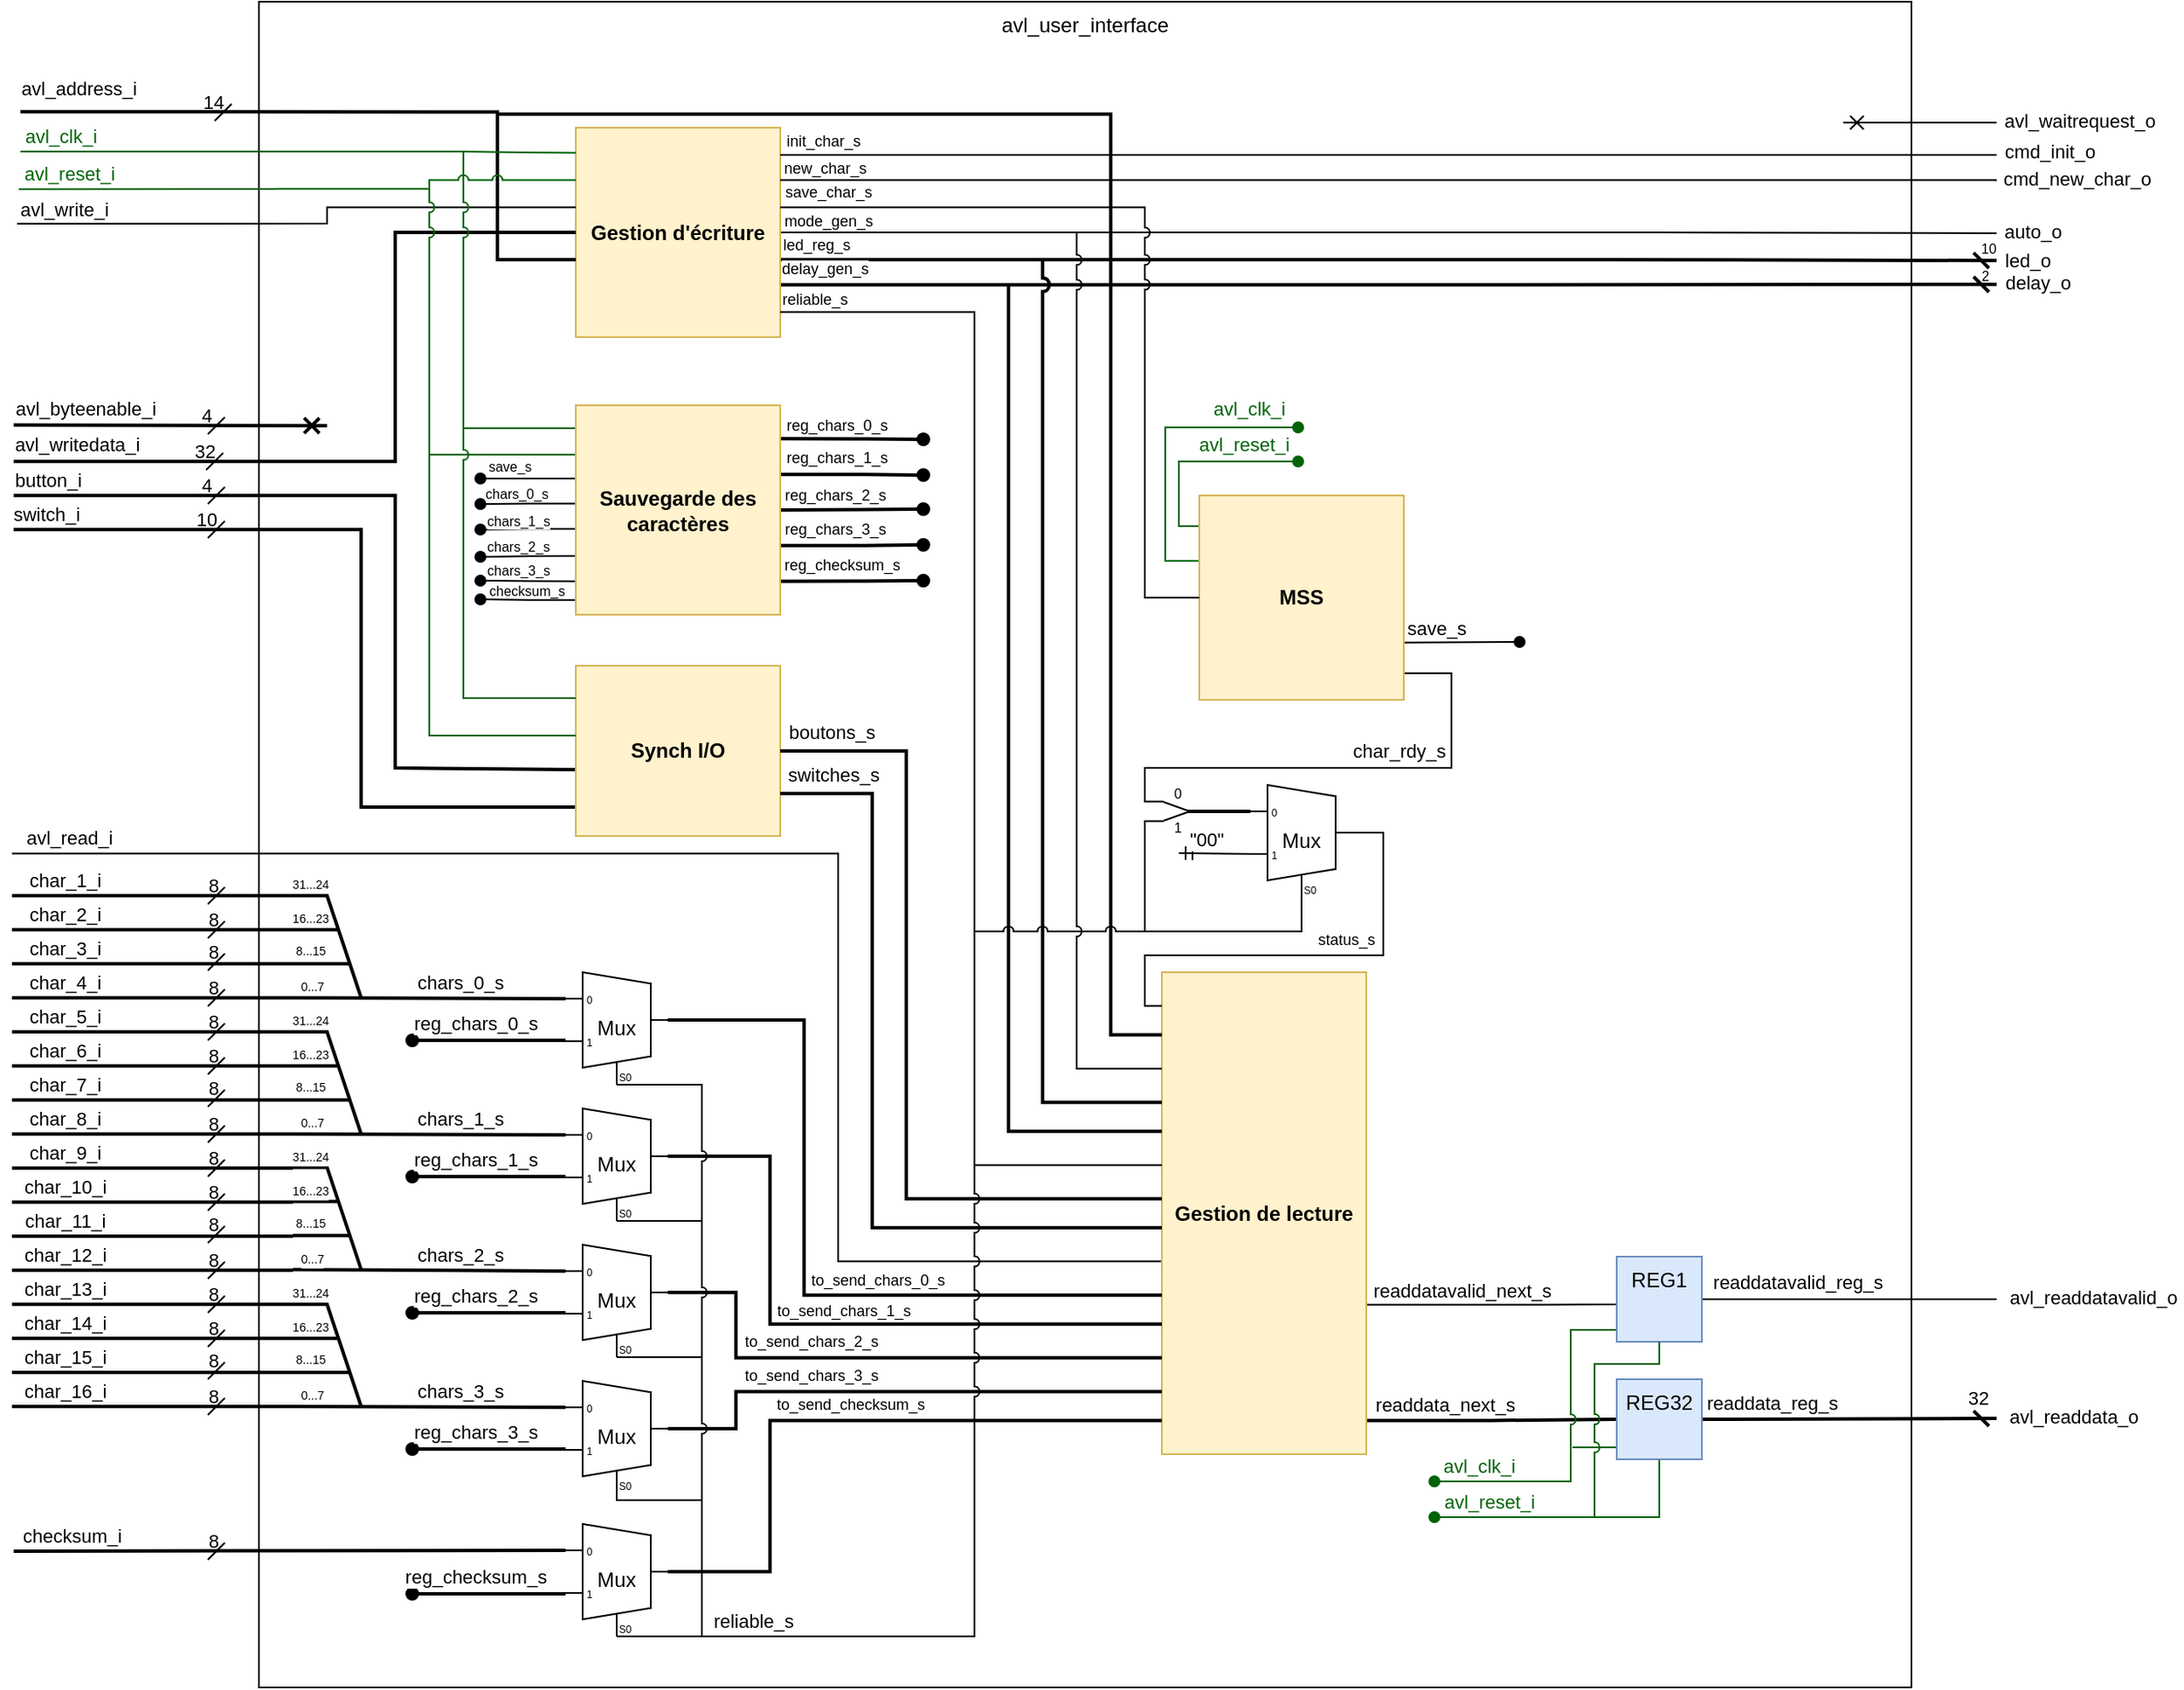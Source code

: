 <mxfile version="25.0.2">
  <diagram name="Page-1" id="7e0a89b8-554c-2b80-1dc8-d5c74ca68de4">
    <mxGraphModel dx="1078" dy="758" grid="1" gridSize="10" guides="1" tooltips="1" connect="1" arrows="1" fold="1" page="1" pageScale="1" pageWidth="4681" pageHeight="3300" background="none" math="0" shadow="0">
      <root>
        <mxCell id="0" />
        <mxCell id="1" parent="0" />
        <mxCell id="1QElP343LdV9KrDLTXMQ-137" value="avl_user_interface" style="rounded=0;whiteSpace=wrap;html=1;verticalAlign=top;points=[];" parent="1" vertex="1">
          <mxGeometry x="180" y="90" width="970" height="990" as="geometry" />
        </mxCell>
        <mxCell id="1QElP343LdV9KrDLTXMQ-309" style="edgeStyle=orthogonalEdgeStyle;rounded=0;orthogonalLoop=1;jettySize=auto;html=1;exitX=1;exitY=0.5;exitDx=0;exitDy=0;exitPerimeter=0;endArrow=none;endFill=0;" parent="1" source="1QElP343LdV9KrDLTXMQ-138" edge="1">
          <mxGeometry relative="1" as="geometry">
            <mxPoint x="1200" y="226" as="targetPoint" />
            <Array as="points">
              <mxPoint x="1000" y="226" />
              <mxPoint x="1260" y="226" />
            </Array>
          </mxGeometry>
        </mxCell>
        <mxCell id="1QElP343LdV9KrDLTXMQ-310" value="auto_o" style="edgeLabel;html=1;align=center;verticalAlign=middle;resizable=0;points=[];" parent="1QElP343LdV9KrDLTXMQ-309" vertex="1" connectable="0">
          <mxGeometry x="0.933" y="2" relative="1" as="geometry">
            <mxPoint x="45" y="1" as="offset" />
          </mxGeometry>
        </mxCell>
        <mxCell id="1QElP343LdV9KrDLTXMQ-311" style="edgeStyle=orthogonalEdgeStyle;rounded=0;orthogonalLoop=1;jettySize=auto;html=1;exitX=1;exitY=0.63;exitDx=0;exitDy=0;exitPerimeter=0;strokeWidth=2;endArrow=dash;endFill=0;" parent="1" source="1QElP343LdV9KrDLTXMQ-138" edge="1">
          <mxGeometry relative="1" as="geometry">
            <mxPoint x="1200" y="242" as="targetPoint" />
            <Array as="points">
              <mxPoint x="970" y="242" />
              <mxPoint x="1260" y="242" />
            </Array>
          </mxGeometry>
        </mxCell>
        <mxCell id="1QElP343LdV9KrDLTXMQ-312" value="led_o" style="edgeLabel;html=1;align=center;verticalAlign=middle;resizable=0;points=[];" parent="1QElP343LdV9KrDLTXMQ-311" vertex="1" connectable="0">
          <mxGeometry x="0.862" y="-1" relative="1" as="geometry">
            <mxPoint x="67" y="-1" as="offset" />
          </mxGeometry>
        </mxCell>
        <mxCell id="1QElP343LdV9KrDLTXMQ-322" value="10" style="edgeLabel;html=1;align=center;verticalAlign=middle;resizable=0;points=[];fontSize=8;" parent="1QElP343LdV9KrDLTXMQ-311" vertex="1" connectable="0">
          <mxGeometry x="0.978" y="1" relative="1" as="geometry">
            <mxPoint x="3" y="-6" as="offset" />
          </mxGeometry>
        </mxCell>
        <mxCell id="1QElP343LdV9KrDLTXMQ-313" style="edgeStyle=orthogonalEdgeStyle;rounded=0;orthogonalLoop=1;jettySize=auto;html=1;exitX=1;exitY=0.75;exitDx=0;exitDy=0;exitPerimeter=0;strokeWidth=2;endArrow=dash;endFill=0;" parent="1" source="1QElP343LdV9KrDLTXMQ-138" edge="1">
          <mxGeometry relative="1" as="geometry">
            <mxPoint x="1200" y="256" as="targetPoint" />
            <Array as="points" />
          </mxGeometry>
        </mxCell>
        <mxCell id="1QElP343LdV9KrDLTXMQ-314" value="delay_o" style="edgeLabel;html=1;align=center;verticalAlign=middle;resizable=0;points=[];" parent="1QElP343LdV9KrDLTXMQ-313" vertex="1" connectable="0">
          <mxGeometry x="0.819" y="-3" relative="1" as="geometry">
            <mxPoint x="88" y="-4" as="offset" />
          </mxGeometry>
        </mxCell>
        <mxCell id="1QElP343LdV9KrDLTXMQ-321" value="2" style="edgeLabel;html=1;align=center;verticalAlign=middle;resizable=0;points=[];fontSize=8;labelBackgroundColor=none;" parent="1QElP343LdV9KrDLTXMQ-313" vertex="1" connectable="0">
          <mxGeometry x="0.964" relative="1" as="geometry">
            <mxPoint x="5" y="-5" as="offset" />
          </mxGeometry>
        </mxCell>
        <mxCell id="1QElP343LdV9KrDLTXMQ-138" value="Gestion d&#39;écriture" style="rounded=0;whiteSpace=wrap;html=1;points=[[0,0,0,0,0],[0,0.12,0,0,0],[0,0.25,0,0,0],[0,0.38,0,0,0],[0,0.5,0,0,0],[0,0.63,0,0,0],[0,1,0,0,0],[0.25,0,0,0,0],[0.25,1,0,0,0],[0.5,0,0,0,0],[0.5,1,0,0,0],[0.75,0,0,0,0],[0.75,1,0,0,0],[1,0,0,0,0],[1,0.13,0,0,0],[1,0.25,0,0,0],[1,0.38,0,0,0],[1,0.5,0,0,0],[1,0.63,0,0,0],[1,0.75,0,0,0],[1,0.88,0,0,0],[1,1,0,0,0]];fillColor=#fff2cc;strokeColor=#d6b656;fontStyle=1" parent="1" vertex="1">
          <mxGeometry x="366" y="164" width="120" height="123" as="geometry" />
        </mxCell>
        <mxCell id="1QElP343LdV9KrDLTXMQ-9" value="" style="endArrow=none;html=1;rounded=0;edgeStyle=orthogonalEdgeStyle;jumpStyle=arc;entryX=0;entryY=0.6;entryDx=0;entryDy=0;entryPerimeter=0;" parent="1" target="1QElP343LdV9KrDLTXMQ-23" edge="1">
          <mxGeometry width="50" height="50" relative="1" as="geometry">
            <mxPoint x="35" y="590.22" as="sourcePoint" />
            <mxPoint x="510" y="660" as="targetPoint" />
            <Array as="points">
              <mxPoint x="520" y="590" />
              <mxPoint x="520" y="830" />
            </Array>
          </mxGeometry>
        </mxCell>
        <mxCell id="1QElP343LdV9KrDLTXMQ-10" value="avl_read_i&amp;nbsp;" style="edgeLabel;html=1;align=center;verticalAlign=middle;resizable=0;points=[];" parent="1QElP343LdV9KrDLTXMQ-9" vertex="1" connectable="0">
          <mxGeometry x="0.245" y="-1" relative="1" as="geometry">
            <mxPoint x="-449" y="-94" as="offset" />
          </mxGeometry>
        </mxCell>
        <mxCell id="1QElP343LdV9KrDLTXMQ-19" value="" style="endArrow=none;html=1;rounded=0;strokeWidth=2;entryX=0;entryY=0.5;entryDx=0;entryDy=0;entryPerimeter=0;edgeStyle=orthogonalEdgeStyle;" parent="1" target="1QElP343LdV9KrDLTXMQ-138" edge="1">
          <mxGeometry width="50" height="50" relative="1" as="geometry">
            <mxPoint x="36" y="360" as="sourcePoint" />
            <mxPoint x="190.72" y="361.56" as="targetPoint" />
            <Array as="points">
              <mxPoint x="36" y="360" />
              <mxPoint x="260" y="360" />
              <mxPoint x="260" y="225" />
            </Array>
          </mxGeometry>
        </mxCell>
        <mxCell id="1QElP343LdV9KrDLTXMQ-20" value="avl_writedata_i" style="edgeLabel;html=1;align=center;verticalAlign=middle;resizable=0;points=[];" parent="1QElP343LdV9KrDLTXMQ-19" vertex="1" connectable="0">
          <mxGeometry x="0.245" y="-1" relative="1" as="geometry">
            <mxPoint x="-188" y="55" as="offset" />
          </mxGeometry>
        </mxCell>
        <mxCell id="1QElP343LdV9KrDLTXMQ-262" style="edgeStyle=orthogonalEdgeStyle;rounded=0;orthogonalLoop=1;jettySize=auto;html=1;exitX=1;exitY=0.93;exitDx=0;exitDy=0;exitPerimeter=0;endArrow=none;endFill=0;strokeWidth=2;entryX=0;entryY=0.5;entryDx=0;entryDy=0;entryPerimeter=0;" parent="1" source="1QElP343LdV9KrDLTXMQ-23" target="1QElP343LdV9KrDLTXMQ-267" edge="1">
          <mxGeometry relative="1" as="geometry">
            <mxPoint x="1040" y="923" as="targetPoint" />
          </mxGeometry>
        </mxCell>
        <mxCell id="1QElP343LdV9KrDLTXMQ-264" value="readdata_next_s" style="edgeLabel;html=1;align=center;verticalAlign=middle;resizable=0;points=[];" parent="1QElP343LdV9KrDLTXMQ-262" vertex="1" connectable="0">
          <mxGeometry x="-0.704" y="2" relative="1" as="geometry">
            <mxPoint x="24" y="-7" as="offset" />
          </mxGeometry>
        </mxCell>
        <mxCell id="1QElP343LdV9KrDLTXMQ-263" style="edgeStyle=orthogonalEdgeStyle;rounded=0;orthogonalLoop=1;jettySize=auto;html=1;exitX=1;exitY=0.69;exitDx=0;exitDy=0;exitPerimeter=0;endArrow=none;endFill=0;entryX=0;entryY=0.5;entryDx=0;entryDy=0;entryPerimeter=0;" parent="1" source="1QElP343LdV9KrDLTXMQ-23" target="1QElP343LdV9KrDLTXMQ-271" edge="1">
          <mxGeometry relative="1" as="geometry">
            <mxPoint x="1040" y="855" as="targetPoint" />
            <Array as="points">
              <mxPoint x="935" y="855" />
              <mxPoint x="1067" y="855" />
            </Array>
          </mxGeometry>
        </mxCell>
        <mxCell id="1QElP343LdV9KrDLTXMQ-265" value="readdatavalid_next_s" style="edgeLabel;html=1;align=center;verticalAlign=middle;resizable=0;points=[];" parent="1QElP343LdV9KrDLTXMQ-263" vertex="1" connectable="0">
          <mxGeometry x="-0.466" y="-1" relative="1" as="geometry">
            <mxPoint x="16" y="-10" as="offset" />
          </mxGeometry>
        </mxCell>
        <mxCell id="1QElP343LdV9KrDLTXMQ-23" value="Gestion de lecture" style="rounded=0;whiteSpace=wrap;html=1;points=[[0,0,0,0,0],[0,0.07,0,0,0],[0,0.13,0,0,0],[0,0.2,0,0,0],[0,0.27,0,0,0],[0,0.33,0,0,0],[0,0.4,0,0,0],[0,0.47,0,0,0],[0,0.53,0,0,0],[0,0.6,0,0,0],[0,0.67,0,0,0],[0,0.73,0,0,0],[0,0.8,0,0,0],[0,0.87,0,0,0],[0,0.93,0,0,0],[0,1,0,0,0],[0.25,0,0,0,0],[0.25,1,0,0,0],[0.5,0,0,0,0],[0.5,1,0,0,0],[0.75,0,0,0,0],[0.75,1,0,0,0],[1,0,0,0,0],[1,0.69,0,0,0],[1,0.93,0,0,0],[1,1,0,0,0]];fontStyle=1;fillColor=#fff2cc;strokeColor=#d6b656;" parent="1" vertex="1">
          <mxGeometry x="710" y="660" width="120" height="283" as="geometry" />
        </mxCell>
        <mxCell id="1QElP343LdV9KrDLTXMQ-26" value="" style="endArrow=none;html=1;rounded=0;align=center;startArrow=cross;startFill=0;" parent="1" edge="1">
          <mxGeometry width="50" height="50" relative="1" as="geometry">
            <mxPoint x="1110" y="161" as="sourcePoint" />
            <mxPoint x="1200" y="161" as="targetPoint" />
          </mxGeometry>
        </mxCell>
        <mxCell id="1QElP343LdV9KrDLTXMQ-27" value="avl_waitrequest_o&amp;nbsp;" style="edgeLabel;html=1;align=center;verticalAlign=middle;resizable=0;points=[];" parent="1QElP343LdV9KrDLTXMQ-26" vertex="1" connectable="0">
          <mxGeometry x="0.245" y="-1" relative="1" as="geometry">
            <mxPoint x="84" y="-2" as="offset" />
          </mxGeometry>
        </mxCell>
        <mxCell id="1QElP343LdV9KrDLTXMQ-28" value="" style="endArrow=none;html=1;rounded=0;strokeWidth=2;entryX=0;entryY=0.61;entryDx=0;entryDy=0;entryPerimeter=0;jumpStyle=arc;" parent="1" target="1QElP343LdV9KrDLTXMQ-114" edge="1">
          <mxGeometry width="50" height="50" relative="1" as="geometry">
            <mxPoint x="36" y="380" as="sourcePoint" />
            <mxPoint x="180" y="380" as="targetPoint" />
            <Array as="points">
              <mxPoint x="260" y="380" />
              <mxPoint x="260" y="401" />
              <mxPoint x="260" y="540" />
            </Array>
          </mxGeometry>
        </mxCell>
        <mxCell id="1QElP343LdV9KrDLTXMQ-29" value="button_i" style="edgeLabel;html=1;align=center;verticalAlign=middle;resizable=0;points=[];" parent="1QElP343LdV9KrDLTXMQ-28" vertex="1" connectable="0">
          <mxGeometry x="0.245" y="-1" relative="1" as="geometry">
            <mxPoint x="-203" y="-90" as="offset" />
          </mxGeometry>
        </mxCell>
        <mxCell id="1QElP343LdV9KrDLTXMQ-30" value="" style="endArrow=none;html=1;rounded=0;strokeWidth=2;entryX=0;entryY=0.83;entryDx=0;entryDy=0;entryPerimeter=0;jumpStyle=arc;" parent="1" target="1QElP343LdV9KrDLTXMQ-114" edge="1">
          <mxGeometry width="50" height="50" relative="1" as="geometry">
            <mxPoint x="36" y="400" as="sourcePoint" />
            <mxPoint x="160" y="400" as="targetPoint" />
            <Array as="points">
              <mxPoint x="240" y="400" />
              <mxPoint x="240" y="423" />
              <mxPoint x="240" y="563" />
            </Array>
          </mxGeometry>
        </mxCell>
        <mxCell id="1QElP343LdV9KrDLTXMQ-31" value="switch_i" style="edgeLabel;html=1;align=center;verticalAlign=middle;resizable=0;points=[];" parent="1QElP343LdV9KrDLTXMQ-30" vertex="1" connectable="0">
          <mxGeometry x="0.245" y="-1" relative="1" as="geometry">
            <mxPoint x="-184" y="-112" as="offset" />
          </mxGeometry>
        </mxCell>
        <mxCell id="1QElP343LdV9KrDLTXMQ-66" value="" style="endArrow=none;html=1;rounded=0;entryX=0;entryY=0.121;entryDx=0;entryDy=0;entryPerimeter=0;strokeColor=#026309;" parent="1" edge="1">
          <mxGeometry width="50" height="50" relative="1" as="geometry">
            <mxPoint x="39" y="200.14" as="sourcePoint" />
            <mxPoint x="190" y="200.0" as="targetPoint" />
          </mxGeometry>
        </mxCell>
        <mxCell id="1QElP343LdV9KrDLTXMQ-67" value="avl_reset_i&amp;nbsp;" style="edgeLabel;html=1;align=center;verticalAlign=middle;resizable=0;points=[];fontColor=#026309;" parent="1QElP343LdV9KrDLTXMQ-66" vertex="1" connectable="0">
          <mxGeometry x="0.245" y="-1" relative="1" as="geometry">
            <mxPoint x="-63" y="-10" as="offset" />
          </mxGeometry>
        </mxCell>
        <mxCell id="1QElP343LdV9KrDLTXMQ-70" value="" style="endArrow=none;html=1;rounded=0;entryX=0;entryY=0.38;entryDx=0;entryDy=0;entryPerimeter=0;edgeStyle=orthogonalEdgeStyle;" parent="1" target="1QElP343LdV9KrDLTXMQ-138" edge="1">
          <mxGeometry width="50" height="50" relative="1" as="geometry">
            <mxPoint x="38" y="220.34" as="sourcePoint" />
            <mxPoint x="190" y="220.0" as="targetPoint" />
            <Array as="points">
              <mxPoint x="220" y="220" />
              <mxPoint x="220" y="211" />
            </Array>
          </mxGeometry>
        </mxCell>
        <mxCell id="1QElP343LdV9KrDLTXMQ-71" value="avl_write_i&amp;nbsp;" style="edgeLabel;html=1;align=center;verticalAlign=middle;resizable=0;points=[];" parent="1QElP343LdV9KrDLTXMQ-70" vertex="1" connectable="0">
          <mxGeometry x="0.245" y="-1" relative="1" as="geometry">
            <mxPoint x="-172" as="offset" />
          </mxGeometry>
        </mxCell>
        <mxCell id="1QElP343LdV9KrDLTXMQ-76" value="" style="endArrow=none;html=1;rounded=0;" parent="1" edge="1">
          <mxGeometry width="50" height="50" relative="1" as="geometry">
            <mxPoint x="149" y="365" as="sourcePoint" />
            <mxPoint x="159" y="355" as="targetPoint" />
          </mxGeometry>
        </mxCell>
        <mxCell id="1QElP343LdV9KrDLTXMQ-77" value="32" style="edgeLabel;html=1;align=center;verticalAlign=middle;resizable=0;points=[];labelBackgroundColor=none;" parent="1QElP343LdV9KrDLTXMQ-76" vertex="1" connectable="0">
          <mxGeometry x="0.571" y="1" relative="1" as="geometry">
            <mxPoint x="-8" y="-3" as="offset" />
          </mxGeometry>
        </mxCell>
        <mxCell id="1QElP343LdV9KrDLTXMQ-78" value="" style="endArrow=none;html=1;rounded=0;" parent="1" edge="1">
          <mxGeometry width="50" height="50" relative="1" as="geometry">
            <mxPoint x="150" y="385" as="sourcePoint" />
            <mxPoint x="160" y="375" as="targetPoint" />
          </mxGeometry>
        </mxCell>
        <mxCell id="1QElP343LdV9KrDLTXMQ-79" value="4" style="edgeLabel;html=1;align=center;verticalAlign=middle;resizable=0;points=[];labelBackgroundColor=none;" parent="1QElP343LdV9KrDLTXMQ-78" vertex="1" connectable="0">
          <mxGeometry x="0.571" y="1" relative="1" as="geometry">
            <mxPoint x="-8" y="-3" as="offset" />
          </mxGeometry>
        </mxCell>
        <mxCell id="1QElP343LdV9KrDLTXMQ-80" value="" style="endArrow=none;html=1;rounded=0;" parent="1" edge="1">
          <mxGeometry width="50" height="50" relative="1" as="geometry">
            <mxPoint x="150" y="405" as="sourcePoint" />
            <mxPoint x="160" y="395" as="targetPoint" />
          </mxGeometry>
        </mxCell>
        <mxCell id="1QElP343LdV9KrDLTXMQ-81" value="10" style="edgeLabel;html=1;align=center;verticalAlign=middle;resizable=0;points=[];labelBackgroundColor=none;" parent="1QElP343LdV9KrDLTXMQ-80" vertex="1" connectable="0">
          <mxGeometry x="0.571" y="1" relative="1" as="geometry">
            <mxPoint x="-8" y="-3" as="offset" />
          </mxGeometry>
        </mxCell>
        <mxCell id="1QElP343LdV9KrDLTXMQ-114" value="Synch I/O" style="rounded=0;whiteSpace=wrap;html=1;points=[[0,0,0,0,0],[0,0.19,0,0,0],[0,0.41,0,0,0],[0,0.61,0,0,0],[0,0.83,0,0,0],[0,1,0,0,0],[0.25,0,0,0,0],[0.25,1,0,0,0],[0.5,0,0,0,0],[0.5,1,0,0,0],[0.75,0,0,0,0],[0.75,1,0,0,0],[1,0,0,0,0],[1,0.5,0,0,0],[1,0.75,0,0,0],[1,1,0,0,0]];fillColor=#fff2cc;strokeColor=#d6b656;fontStyle=1" parent="1" vertex="1">
          <mxGeometry x="366" y="480" width="120" height="100" as="geometry" />
        </mxCell>
        <mxCell id="1QElP343LdV9KrDLTXMQ-120" value="" style="group" parent="1" vertex="1" connectable="0">
          <mxGeometry x="36" y="334" width="124" height="10" as="geometry" />
        </mxCell>
        <mxCell id="1QElP343LdV9KrDLTXMQ-17" value="" style="endArrow=cross;html=1;rounded=0;strokeWidth=2;endFill=0;" parent="1QElP343LdV9KrDLTXMQ-120" edge="1">
          <mxGeometry width="50" height="50" relative="1" as="geometry">
            <mxPoint y="4.66" as="sourcePoint" />
            <mxPoint x="184" y="5" as="targetPoint" />
          </mxGeometry>
        </mxCell>
        <mxCell id="1QElP343LdV9KrDLTXMQ-18" value="avl_byteenable_i" style="edgeLabel;html=1;align=center;verticalAlign=middle;resizable=0;points=[];" parent="1QElP343LdV9KrDLTXMQ-17" vertex="1" connectable="0">
          <mxGeometry x="0.245" y="-1" relative="1" as="geometry">
            <mxPoint x="-73" y="-11" as="offset" />
          </mxGeometry>
        </mxCell>
        <mxCell id="1QElP343LdV9KrDLTXMQ-74" value="" style="endArrow=none;html=1;rounded=0;" parent="1QElP343LdV9KrDLTXMQ-120" edge="1">
          <mxGeometry width="50" height="50" relative="1" as="geometry">
            <mxPoint x="114" y="10" as="sourcePoint" />
            <mxPoint x="124" as="targetPoint" />
          </mxGeometry>
        </mxCell>
        <mxCell id="1QElP343LdV9KrDLTXMQ-75" value="4" style="edgeLabel;html=1;align=center;verticalAlign=middle;resizable=0;points=[];labelBackgroundColor=none;" parent="1QElP343LdV9KrDLTXMQ-74" vertex="1" connectable="0">
          <mxGeometry x="0.571" y="1" relative="1" as="geometry">
            <mxPoint x="-8" y="-3" as="offset" />
          </mxGeometry>
        </mxCell>
        <mxCell id="1QElP343LdV9KrDLTXMQ-121" value="" style="group" parent="1" vertex="1" connectable="0">
          <mxGeometry x="40" y="150" width="124" height="10" as="geometry" />
        </mxCell>
        <mxCell id="1QElP343LdV9KrDLTXMQ-15" value="" style="endArrow=none;html=1;rounded=0;strokeWidth=2;entryX=0;entryY=0.63;entryDx=0;entryDy=0;entryPerimeter=0;edgeStyle=orthogonalEdgeStyle;" parent="1QElP343LdV9KrDLTXMQ-121" target="1QElP343LdV9KrDLTXMQ-138" edge="1">
          <mxGeometry width="50" height="50" relative="1" as="geometry">
            <mxPoint y="4.66" as="sourcePoint" />
            <mxPoint x="154.72" y="4.96" as="targetPoint" />
            <Array as="points">
              <mxPoint x="280" y="5" />
              <mxPoint x="280" y="92" />
            </Array>
          </mxGeometry>
        </mxCell>
        <mxCell id="1QElP343LdV9KrDLTXMQ-16" value="avl_address_i" style="edgeLabel;html=1;align=center;verticalAlign=middle;resizable=0;points=[];" parent="1QElP343LdV9KrDLTXMQ-15" vertex="1" connectable="0">
          <mxGeometry x="0.245" y="-1" relative="1" as="geometry">
            <mxPoint x="-223" y="-15" as="offset" />
          </mxGeometry>
        </mxCell>
        <mxCell id="1QElP343LdV9KrDLTXMQ-72" value="" style="endArrow=none;html=1;rounded=0;" parent="1QElP343LdV9KrDLTXMQ-121" edge="1">
          <mxGeometry width="50" height="50" relative="1" as="geometry">
            <mxPoint x="114" y="10" as="sourcePoint" />
            <mxPoint x="124" as="targetPoint" />
          </mxGeometry>
        </mxCell>
        <mxCell id="1QElP343LdV9KrDLTXMQ-73" value="14" style="edgeLabel;html=1;align=center;verticalAlign=middle;resizable=0;points=[];labelBackgroundColor=none;" parent="1QElP343LdV9KrDLTXMQ-72" vertex="1" connectable="0">
          <mxGeometry x="0.571" y="1" relative="1" as="geometry">
            <mxPoint x="-8" y="-3" as="offset" />
          </mxGeometry>
        </mxCell>
        <mxCell id="1QElP343LdV9KrDLTXMQ-122" value="" style="group" parent="1" vertex="1" connectable="0">
          <mxGeometry x="35" y="610" width="155" height="310" as="geometry" />
        </mxCell>
        <mxCell id="1QElP343LdV9KrDLTXMQ-32" value="" style="endArrow=none;html=1;rounded=0;strokeWidth=2;" parent="1QElP343LdV9KrDLTXMQ-122" edge="1">
          <mxGeometry width="50" height="50" relative="1" as="geometry">
            <mxPoint y="5" as="sourcePoint" />
            <mxPoint x="165" y="5" as="targetPoint" />
          </mxGeometry>
        </mxCell>
        <mxCell id="1QElP343LdV9KrDLTXMQ-33" value="char_1_i" style="edgeLabel;html=1;align=center;verticalAlign=middle;resizable=0;points=[];" parent="1QElP343LdV9KrDLTXMQ-32" vertex="1" connectable="0">
          <mxGeometry x="0.245" y="-1" relative="1" as="geometry">
            <mxPoint x="-72" y="-10" as="offset" />
          </mxGeometry>
        </mxCell>
        <mxCell id="1QElP343LdV9KrDLTXMQ-34" value="" style="endArrow=none;html=1;rounded=0;strokeWidth=2;" parent="1QElP343LdV9KrDLTXMQ-122" edge="1">
          <mxGeometry width="50" height="50" relative="1" as="geometry">
            <mxPoint y="25" as="sourcePoint" />
            <mxPoint x="165" y="25" as="targetPoint" />
          </mxGeometry>
        </mxCell>
        <mxCell id="1QElP343LdV9KrDLTXMQ-35" value="char_2_i" style="edgeLabel;html=1;align=center;verticalAlign=middle;resizable=0;points=[];" parent="1QElP343LdV9KrDLTXMQ-34" vertex="1" connectable="0">
          <mxGeometry x="0.245" y="-1" relative="1" as="geometry">
            <mxPoint x="-72" y="-10" as="offset" />
          </mxGeometry>
        </mxCell>
        <mxCell id="1QElP343LdV9KrDLTXMQ-36" value="" style="endArrow=none;html=1;rounded=0;strokeWidth=2;" parent="1QElP343LdV9KrDLTXMQ-122" edge="1">
          <mxGeometry width="50" height="50" relative="1" as="geometry">
            <mxPoint y="45" as="sourcePoint" />
            <mxPoint x="165" y="45" as="targetPoint" />
          </mxGeometry>
        </mxCell>
        <mxCell id="1QElP343LdV9KrDLTXMQ-37" value="char_3_i" style="edgeLabel;html=1;align=center;verticalAlign=middle;resizable=0;points=[];" parent="1QElP343LdV9KrDLTXMQ-36" vertex="1" connectable="0">
          <mxGeometry x="0.245" y="-1" relative="1" as="geometry">
            <mxPoint x="-72" y="-10" as="offset" />
          </mxGeometry>
        </mxCell>
        <mxCell id="1QElP343LdV9KrDLTXMQ-38" value="" style="endArrow=none;html=1;rounded=0;strokeWidth=2;" parent="1QElP343LdV9KrDLTXMQ-122" edge="1">
          <mxGeometry width="50" height="50" relative="1" as="geometry">
            <mxPoint y="65" as="sourcePoint" />
            <mxPoint x="165" y="65" as="targetPoint" />
          </mxGeometry>
        </mxCell>
        <mxCell id="1QElP343LdV9KrDLTXMQ-39" value="char_4_i" style="edgeLabel;html=1;align=center;verticalAlign=middle;resizable=0;points=[];" parent="1QElP343LdV9KrDLTXMQ-38" vertex="1" connectable="0">
          <mxGeometry x="0.245" y="-1" relative="1" as="geometry">
            <mxPoint x="-72" y="-10" as="offset" />
          </mxGeometry>
        </mxCell>
        <mxCell id="1QElP343LdV9KrDLTXMQ-40" value="" style="endArrow=none;html=1;rounded=0;strokeWidth=2;" parent="1QElP343LdV9KrDLTXMQ-122" edge="1">
          <mxGeometry width="50" height="50" relative="1" as="geometry">
            <mxPoint y="85" as="sourcePoint" />
            <mxPoint x="165" y="85" as="targetPoint" />
          </mxGeometry>
        </mxCell>
        <mxCell id="1QElP343LdV9KrDLTXMQ-41" value="char_5_i" style="edgeLabel;html=1;align=center;verticalAlign=middle;resizable=0;points=[];" parent="1QElP343LdV9KrDLTXMQ-40" vertex="1" connectable="0">
          <mxGeometry x="0.245" y="-1" relative="1" as="geometry">
            <mxPoint x="-72" y="-10" as="offset" />
          </mxGeometry>
        </mxCell>
        <mxCell id="1QElP343LdV9KrDLTXMQ-42" value="" style="endArrow=none;html=1;rounded=0;strokeWidth=2;" parent="1QElP343LdV9KrDLTXMQ-122" edge="1">
          <mxGeometry width="50" height="50" relative="1" as="geometry">
            <mxPoint y="105" as="sourcePoint" />
            <mxPoint x="165" y="105" as="targetPoint" />
          </mxGeometry>
        </mxCell>
        <mxCell id="1QElP343LdV9KrDLTXMQ-43" value="char_6_i" style="edgeLabel;html=1;align=center;verticalAlign=middle;resizable=0;points=[];" parent="1QElP343LdV9KrDLTXMQ-42" vertex="1" connectable="0">
          <mxGeometry x="0.245" y="-1" relative="1" as="geometry">
            <mxPoint x="-72" y="-10" as="offset" />
          </mxGeometry>
        </mxCell>
        <mxCell id="1QElP343LdV9KrDLTXMQ-44" value="" style="endArrow=none;html=1;rounded=0;strokeWidth=2;" parent="1QElP343LdV9KrDLTXMQ-122" edge="1">
          <mxGeometry width="50" height="50" relative="1" as="geometry">
            <mxPoint y="125" as="sourcePoint" />
            <mxPoint x="165" y="125" as="targetPoint" />
          </mxGeometry>
        </mxCell>
        <mxCell id="1QElP343LdV9KrDLTXMQ-45" value="char_7_i" style="edgeLabel;html=1;align=center;verticalAlign=middle;resizable=0;points=[];" parent="1QElP343LdV9KrDLTXMQ-44" vertex="1" connectable="0">
          <mxGeometry x="0.245" y="-1" relative="1" as="geometry">
            <mxPoint x="-72" y="-10" as="offset" />
          </mxGeometry>
        </mxCell>
        <mxCell id="1QElP343LdV9KrDLTXMQ-46" value="" style="endArrow=none;html=1;rounded=0;strokeWidth=2;" parent="1QElP343LdV9KrDLTXMQ-122" edge="1">
          <mxGeometry width="50" height="50" relative="1" as="geometry">
            <mxPoint y="145" as="sourcePoint" />
            <mxPoint x="165" y="145" as="targetPoint" />
          </mxGeometry>
        </mxCell>
        <mxCell id="1QElP343LdV9KrDLTXMQ-47" value="char_8_i" style="edgeLabel;html=1;align=center;verticalAlign=middle;resizable=0;points=[];" parent="1QElP343LdV9KrDLTXMQ-46" vertex="1" connectable="0">
          <mxGeometry x="0.245" y="-1" relative="1" as="geometry">
            <mxPoint x="-72" y="-10" as="offset" />
          </mxGeometry>
        </mxCell>
        <mxCell id="1QElP343LdV9KrDLTXMQ-48" value="" style="endArrow=none;html=1;rounded=0;strokeWidth=2;" parent="1QElP343LdV9KrDLTXMQ-122" edge="1">
          <mxGeometry width="50" height="50" relative="1" as="geometry">
            <mxPoint y="165" as="sourcePoint" />
            <mxPoint x="165" y="165" as="targetPoint" />
          </mxGeometry>
        </mxCell>
        <mxCell id="1QElP343LdV9KrDLTXMQ-49" value="char_9_i" style="edgeLabel;html=1;align=center;verticalAlign=middle;resizable=0;points=[];" parent="1QElP343LdV9KrDLTXMQ-48" vertex="1" connectable="0">
          <mxGeometry x="0.245" y="-1" relative="1" as="geometry">
            <mxPoint x="-72" y="-10" as="offset" />
          </mxGeometry>
        </mxCell>
        <mxCell id="1QElP343LdV9KrDLTXMQ-50" value="" style="endArrow=none;html=1;rounded=0;strokeWidth=2;" parent="1QElP343LdV9KrDLTXMQ-122" edge="1">
          <mxGeometry width="50" height="50" relative="1" as="geometry">
            <mxPoint y="185" as="sourcePoint" />
            <mxPoint x="165" y="185" as="targetPoint" />
          </mxGeometry>
        </mxCell>
        <mxCell id="1QElP343LdV9KrDLTXMQ-51" value="char_10_i" style="edgeLabel;html=1;align=center;verticalAlign=middle;resizable=0;points=[];" parent="1QElP343LdV9KrDLTXMQ-50" vertex="1" connectable="0">
          <mxGeometry x="0.245" y="-1" relative="1" as="geometry">
            <mxPoint x="-72" y="-10" as="offset" />
          </mxGeometry>
        </mxCell>
        <mxCell id="1QElP343LdV9KrDLTXMQ-52" value="" style="endArrow=none;html=1;rounded=0;strokeWidth=2;" parent="1QElP343LdV9KrDLTXMQ-122" edge="1">
          <mxGeometry width="50" height="50" relative="1" as="geometry">
            <mxPoint y="205" as="sourcePoint" />
            <mxPoint x="165" y="205" as="targetPoint" />
          </mxGeometry>
        </mxCell>
        <mxCell id="1QElP343LdV9KrDLTXMQ-53" value="char_11_i" style="edgeLabel;html=1;align=center;verticalAlign=middle;resizable=0;points=[];" parent="1QElP343LdV9KrDLTXMQ-52" vertex="1" connectable="0">
          <mxGeometry x="0.245" y="-1" relative="1" as="geometry">
            <mxPoint x="-72" y="-10" as="offset" />
          </mxGeometry>
        </mxCell>
        <mxCell id="1QElP343LdV9KrDLTXMQ-54" value="" style="endArrow=none;html=1;rounded=0;strokeWidth=2;" parent="1QElP343LdV9KrDLTXMQ-122" edge="1">
          <mxGeometry width="50" height="50" relative="1" as="geometry">
            <mxPoint y="225" as="sourcePoint" />
            <mxPoint x="165" y="225" as="targetPoint" />
          </mxGeometry>
        </mxCell>
        <mxCell id="1QElP343LdV9KrDLTXMQ-55" value="char_12_i" style="edgeLabel;html=1;align=center;verticalAlign=middle;resizable=0;points=[];" parent="1QElP343LdV9KrDLTXMQ-54" vertex="1" connectable="0">
          <mxGeometry x="0.245" y="-1" relative="1" as="geometry">
            <mxPoint x="-72" y="-10" as="offset" />
          </mxGeometry>
        </mxCell>
        <mxCell id="1QElP343LdV9KrDLTXMQ-56" value="" style="endArrow=none;html=1;rounded=0;strokeWidth=2;" parent="1QElP343LdV9KrDLTXMQ-122" edge="1">
          <mxGeometry width="50" height="50" relative="1" as="geometry">
            <mxPoint y="245" as="sourcePoint" />
            <mxPoint x="165" y="245" as="targetPoint" />
          </mxGeometry>
        </mxCell>
        <mxCell id="1QElP343LdV9KrDLTXMQ-57" value="char_13_i" style="edgeLabel;html=1;align=center;verticalAlign=middle;resizable=0;points=[];" parent="1QElP343LdV9KrDLTXMQ-56" vertex="1" connectable="0">
          <mxGeometry x="0.245" y="-1" relative="1" as="geometry">
            <mxPoint x="-72" y="-10" as="offset" />
          </mxGeometry>
        </mxCell>
        <mxCell id="1QElP343LdV9KrDLTXMQ-58" value="" style="endArrow=none;html=1;rounded=0;strokeWidth=2;" parent="1QElP343LdV9KrDLTXMQ-122" edge="1">
          <mxGeometry width="50" height="50" relative="1" as="geometry">
            <mxPoint y="265" as="sourcePoint" />
            <mxPoint x="165" y="265" as="targetPoint" />
          </mxGeometry>
        </mxCell>
        <mxCell id="1QElP343LdV9KrDLTXMQ-59" value="char_14_i" style="edgeLabel;html=1;align=center;verticalAlign=middle;resizable=0;points=[];" parent="1QElP343LdV9KrDLTXMQ-58" vertex="1" connectable="0">
          <mxGeometry x="0.245" y="-1" relative="1" as="geometry">
            <mxPoint x="-72" y="-10" as="offset" />
          </mxGeometry>
        </mxCell>
        <mxCell id="1QElP343LdV9KrDLTXMQ-60" value="" style="endArrow=none;html=1;rounded=0;strokeWidth=2;" parent="1QElP343LdV9KrDLTXMQ-122" edge="1">
          <mxGeometry width="50" height="50" relative="1" as="geometry">
            <mxPoint y="285" as="sourcePoint" />
            <mxPoint x="165" y="285" as="targetPoint" />
          </mxGeometry>
        </mxCell>
        <mxCell id="1QElP343LdV9KrDLTXMQ-61" value="char_15_i" style="edgeLabel;html=1;align=center;verticalAlign=middle;resizable=0;points=[];" parent="1QElP343LdV9KrDLTXMQ-60" vertex="1" connectable="0">
          <mxGeometry x="0.245" y="-1" relative="1" as="geometry">
            <mxPoint x="-72" y="-10" as="offset" />
          </mxGeometry>
        </mxCell>
        <mxCell id="1QElP343LdV9KrDLTXMQ-62" value="" style="endArrow=none;html=1;rounded=0;strokeWidth=2;" parent="1QElP343LdV9KrDLTXMQ-122" edge="1">
          <mxGeometry width="50" height="50" relative="1" as="geometry">
            <mxPoint y="305" as="sourcePoint" />
            <mxPoint x="165" y="305" as="targetPoint" />
          </mxGeometry>
        </mxCell>
        <mxCell id="1QElP343LdV9KrDLTXMQ-63" value="char_16_i" style="edgeLabel;html=1;align=center;verticalAlign=middle;resizable=0;points=[];" parent="1QElP343LdV9KrDLTXMQ-62" vertex="1" connectable="0">
          <mxGeometry x="0.245" y="-1" relative="1" as="geometry">
            <mxPoint x="-72" y="-10" as="offset" />
          </mxGeometry>
        </mxCell>
        <mxCell id="1QElP343LdV9KrDLTXMQ-82" value="" style="endArrow=none;html=1;rounded=0;" parent="1QElP343LdV9KrDLTXMQ-122" edge="1">
          <mxGeometry width="50" height="50" relative="1" as="geometry">
            <mxPoint x="115" y="10" as="sourcePoint" />
            <mxPoint x="125" as="targetPoint" />
          </mxGeometry>
        </mxCell>
        <mxCell id="1QElP343LdV9KrDLTXMQ-83" value="8" style="edgeLabel;html=1;align=center;verticalAlign=middle;resizable=0;points=[];labelBackgroundColor=none;" parent="1QElP343LdV9KrDLTXMQ-82" vertex="1" connectable="0">
          <mxGeometry x="0.571" y="1" relative="1" as="geometry">
            <mxPoint x="-4" y="-3" as="offset" />
          </mxGeometry>
        </mxCell>
        <mxCell id="1QElP343LdV9KrDLTXMQ-84" value="" style="endArrow=none;html=1;rounded=0;" parent="1QElP343LdV9KrDLTXMQ-122" edge="1">
          <mxGeometry width="50" height="50" relative="1" as="geometry">
            <mxPoint x="115" y="30" as="sourcePoint" />
            <mxPoint x="125" y="20" as="targetPoint" />
          </mxGeometry>
        </mxCell>
        <mxCell id="1QElP343LdV9KrDLTXMQ-85" value="8" style="edgeLabel;html=1;align=center;verticalAlign=middle;resizable=0;points=[];labelBackgroundColor=none;" parent="1QElP343LdV9KrDLTXMQ-84" vertex="1" connectable="0">
          <mxGeometry x="0.571" y="1" relative="1" as="geometry">
            <mxPoint x="-4" y="-3" as="offset" />
          </mxGeometry>
        </mxCell>
        <mxCell id="1QElP343LdV9KrDLTXMQ-86" value="" style="endArrow=none;html=1;rounded=0;" parent="1QElP343LdV9KrDLTXMQ-122" edge="1">
          <mxGeometry width="50" height="50" relative="1" as="geometry">
            <mxPoint x="115" y="49" as="sourcePoint" />
            <mxPoint x="125" y="39" as="targetPoint" />
          </mxGeometry>
        </mxCell>
        <mxCell id="1QElP343LdV9KrDLTXMQ-87" value="8" style="edgeLabel;html=1;align=center;verticalAlign=middle;resizable=0;points=[];labelBackgroundColor=none;" parent="1QElP343LdV9KrDLTXMQ-86" vertex="1" connectable="0">
          <mxGeometry x="0.571" y="1" relative="1" as="geometry">
            <mxPoint x="-4" y="-3" as="offset" />
          </mxGeometry>
        </mxCell>
        <mxCell id="1QElP343LdV9KrDLTXMQ-88" value="" style="endArrow=none;html=1;rounded=0;" parent="1QElP343LdV9KrDLTXMQ-122" edge="1">
          <mxGeometry width="50" height="50" relative="1" as="geometry">
            <mxPoint x="115" y="70" as="sourcePoint" />
            <mxPoint x="125" y="60" as="targetPoint" />
          </mxGeometry>
        </mxCell>
        <mxCell id="1QElP343LdV9KrDLTXMQ-89" value="8" style="edgeLabel;html=1;align=center;verticalAlign=middle;resizable=0;points=[];labelBackgroundColor=none;" parent="1QElP343LdV9KrDLTXMQ-88" vertex="1" connectable="0">
          <mxGeometry x="0.571" y="1" relative="1" as="geometry">
            <mxPoint x="-4" y="-3" as="offset" />
          </mxGeometry>
        </mxCell>
        <mxCell id="1QElP343LdV9KrDLTXMQ-90" value="" style="endArrow=none;html=1;rounded=0;" parent="1QElP343LdV9KrDLTXMQ-122" edge="1">
          <mxGeometry width="50" height="50" relative="1" as="geometry">
            <mxPoint x="115" y="90" as="sourcePoint" />
            <mxPoint x="125" y="80" as="targetPoint" />
          </mxGeometry>
        </mxCell>
        <mxCell id="1QElP343LdV9KrDLTXMQ-91" value="8" style="edgeLabel;html=1;align=center;verticalAlign=middle;resizable=0;points=[];labelBackgroundColor=none;" parent="1QElP343LdV9KrDLTXMQ-90" vertex="1" connectable="0">
          <mxGeometry x="0.571" y="1" relative="1" as="geometry">
            <mxPoint x="-4" y="-3" as="offset" />
          </mxGeometry>
        </mxCell>
        <mxCell id="1QElP343LdV9KrDLTXMQ-92" value="" style="endArrow=none;html=1;rounded=0;" parent="1QElP343LdV9KrDLTXMQ-122" edge="1">
          <mxGeometry width="50" height="50" relative="1" as="geometry">
            <mxPoint x="115" y="110" as="sourcePoint" />
            <mxPoint x="125" y="100" as="targetPoint" />
          </mxGeometry>
        </mxCell>
        <mxCell id="1QElP343LdV9KrDLTXMQ-93" value="8" style="edgeLabel;html=1;align=center;verticalAlign=middle;resizable=0;points=[];labelBackgroundColor=none;" parent="1QElP343LdV9KrDLTXMQ-92" vertex="1" connectable="0">
          <mxGeometry x="0.571" y="1" relative="1" as="geometry">
            <mxPoint x="-4" y="-3" as="offset" />
          </mxGeometry>
        </mxCell>
        <mxCell id="1QElP343LdV9KrDLTXMQ-94" value="" style="endArrow=none;html=1;rounded=0;" parent="1QElP343LdV9KrDLTXMQ-122" edge="1">
          <mxGeometry width="50" height="50" relative="1" as="geometry">
            <mxPoint x="115" y="129" as="sourcePoint" />
            <mxPoint x="125" y="119" as="targetPoint" />
          </mxGeometry>
        </mxCell>
        <mxCell id="1QElP343LdV9KrDLTXMQ-95" value="8" style="edgeLabel;html=1;align=center;verticalAlign=middle;resizable=0;points=[];labelBackgroundColor=none;" parent="1QElP343LdV9KrDLTXMQ-94" vertex="1" connectable="0">
          <mxGeometry x="0.571" y="1" relative="1" as="geometry">
            <mxPoint x="-4" y="-3" as="offset" />
          </mxGeometry>
        </mxCell>
        <mxCell id="1QElP343LdV9KrDLTXMQ-96" value="" style="endArrow=none;html=1;rounded=0;" parent="1QElP343LdV9KrDLTXMQ-122" edge="1">
          <mxGeometry width="50" height="50" relative="1" as="geometry">
            <mxPoint x="115" y="150" as="sourcePoint" />
            <mxPoint x="125" y="140" as="targetPoint" />
          </mxGeometry>
        </mxCell>
        <mxCell id="1QElP343LdV9KrDLTXMQ-97" value="8" style="edgeLabel;html=1;align=center;verticalAlign=middle;resizable=0;points=[];labelBackgroundColor=none;" parent="1QElP343LdV9KrDLTXMQ-96" vertex="1" connectable="0">
          <mxGeometry x="0.571" y="1" relative="1" as="geometry">
            <mxPoint x="-4" y="-3" as="offset" />
          </mxGeometry>
        </mxCell>
        <mxCell id="1QElP343LdV9KrDLTXMQ-98" value="" style="endArrow=none;html=1;rounded=0;" parent="1QElP343LdV9KrDLTXMQ-122" edge="1">
          <mxGeometry width="50" height="50" relative="1" as="geometry">
            <mxPoint x="115" y="170" as="sourcePoint" />
            <mxPoint x="125" y="160" as="targetPoint" />
          </mxGeometry>
        </mxCell>
        <mxCell id="1QElP343LdV9KrDLTXMQ-99" value="8" style="edgeLabel;html=1;align=center;verticalAlign=middle;resizable=0;points=[];labelBackgroundColor=none;" parent="1QElP343LdV9KrDLTXMQ-98" vertex="1" connectable="0">
          <mxGeometry x="0.571" y="1" relative="1" as="geometry">
            <mxPoint x="-4" y="-3" as="offset" />
          </mxGeometry>
        </mxCell>
        <mxCell id="1QElP343LdV9KrDLTXMQ-100" value="" style="endArrow=none;html=1;rounded=0;" parent="1QElP343LdV9KrDLTXMQ-122" edge="1">
          <mxGeometry width="50" height="50" relative="1" as="geometry">
            <mxPoint x="115" y="190" as="sourcePoint" />
            <mxPoint x="125" y="180" as="targetPoint" />
          </mxGeometry>
        </mxCell>
        <mxCell id="1QElP343LdV9KrDLTXMQ-101" value="8" style="edgeLabel;html=1;align=center;verticalAlign=middle;resizable=0;points=[];labelBackgroundColor=none;" parent="1QElP343LdV9KrDLTXMQ-100" vertex="1" connectable="0">
          <mxGeometry x="0.571" y="1" relative="1" as="geometry">
            <mxPoint x="-4" y="-3" as="offset" />
          </mxGeometry>
        </mxCell>
        <mxCell id="1QElP343LdV9KrDLTXMQ-102" value="" style="endArrow=none;html=1;rounded=0;" parent="1QElP343LdV9KrDLTXMQ-122" edge="1">
          <mxGeometry width="50" height="50" relative="1" as="geometry">
            <mxPoint x="115" y="209" as="sourcePoint" />
            <mxPoint x="125" y="199" as="targetPoint" />
          </mxGeometry>
        </mxCell>
        <mxCell id="1QElP343LdV9KrDLTXMQ-103" value="8" style="edgeLabel;html=1;align=center;verticalAlign=middle;resizable=0;points=[];labelBackgroundColor=none;" parent="1QElP343LdV9KrDLTXMQ-102" vertex="1" connectable="0">
          <mxGeometry x="0.571" y="1" relative="1" as="geometry">
            <mxPoint x="-4" y="-3" as="offset" />
          </mxGeometry>
        </mxCell>
        <mxCell id="1QElP343LdV9KrDLTXMQ-104" value="" style="endArrow=none;html=1;rounded=0;" parent="1QElP343LdV9KrDLTXMQ-122" edge="1">
          <mxGeometry width="50" height="50" relative="1" as="geometry">
            <mxPoint x="115" y="230" as="sourcePoint" />
            <mxPoint x="125" y="220" as="targetPoint" />
          </mxGeometry>
        </mxCell>
        <mxCell id="1QElP343LdV9KrDLTXMQ-105" value="8" style="edgeLabel;html=1;align=center;verticalAlign=middle;resizable=0;points=[];labelBackgroundColor=none;" parent="1QElP343LdV9KrDLTXMQ-104" vertex="1" connectable="0">
          <mxGeometry x="0.571" y="1" relative="1" as="geometry">
            <mxPoint x="-4" y="-3" as="offset" />
          </mxGeometry>
        </mxCell>
        <mxCell id="1QElP343LdV9KrDLTXMQ-106" value="" style="endArrow=none;html=1;rounded=0;" parent="1QElP343LdV9KrDLTXMQ-122" edge="1">
          <mxGeometry width="50" height="50" relative="1" as="geometry">
            <mxPoint x="115" y="250" as="sourcePoint" />
            <mxPoint x="125" y="240" as="targetPoint" />
          </mxGeometry>
        </mxCell>
        <mxCell id="1QElP343LdV9KrDLTXMQ-107" value="8" style="edgeLabel;html=1;align=center;verticalAlign=middle;resizable=0;points=[];labelBackgroundColor=none;" parent="1QElP343LdV9KrDLTXMQ-106" vertex="1" connectable="0">
          <mxGeometry x="0.571" y="1" relative="1" as="geometry">
            <mxPoint x="-4" y="-3" as="offset" />
          </mxGeometry>
        </mxCell>
        <mxCell id="1QElP343LdV9KrDLTXMQ-108" value="" style="endArrow=none;html=1;rounded=0;" parent="1QElP343LdV9KrDLTXMQ-122" edge="1">
          <mxGeometry width="50" height="50" relative="1" as="geometry">
            <mxPoint x="115" y="270" as="sourcePoint" />
            <mxPoint x="125" y="260" as="targetPoint" />
          </mxGeometry>
        </mxCell>
        <mxCell id="1QElP343LdV9KrDLTXMQ-109" value="8" style="edgeLabel;html=1;align=center;verticalAlign=middle;resizable=0;points=[];labelBackgroundColor=none;" parent="1QElP343LdV9KrDLTXMQ-108" vertex="1" connectable="0">
          <mxGeometry x="0.571" y="1" relative="1" as="geometry">
            <mxPoint x="-4" y="-3" as="offset" />
          </mxGeometry>
        </mxCell>
        <mxCell id="1QElP343LdV9KrDLTXMQ-110" value="" style="endArrow=none;html=1;rounded=0;" parent="1QElP343LdV9KrDLTXMQ-122" edge="1">
          <mxGeometry width="50" height="50" relative="1" as="geometry">
            <mxPoint x="115" y="289" as="sourcePoint" />
            <mxPoint x="125" y="279" as="targetPoint" />
          </mxGeometry>
        </mxCell>
        <mxCell id="1QElP343LdV9KrDLTXMQ-111" value="8" style="edgeLabel;html=1;align=center;verticalAlign=middle;resizable=0;points=[];labelBackgroundColor=none;" parent="1QElP343LdV9KrDLTXMQ-110" vertex="1" connectable="0">
          <mxGeometry x="0.571" y="1" relative="1" as="geometry">
            <mxPoint x="-4" y="-3" as="offset" />
          </mxGeometry>
        </mxCell>
        <mxCell id="1QElP343LdV9KrDLTXMQ-112" value="" style="endArrow=none;html=1;rounded=0;" parent="1QElP343LdV9KrDLTXMQ-122" edge="1">
          <mxGeometry width="50" height="50" relative="1" as="geometry">
            <mxPoint x="115" y="310" as="sourcePoint" />
            <mxPoint x="125" y="300" as="targetPoint" />
          </mxGeometry>
        </mxCell>
        <mxCell id="1QElP343LdV9KrDLTXMQ-113" value="8" style="edgeLabel;html=1;align=center;verticalAlign=middle;resizable=0;points=[];labelBackgroundColor=none;" parent="1QElP343LdV9KrDLTXMQ-112" vertex="1" connectable="0">
          <mxGeometry x="0.571" y="1" relative="1" as="geometry">
            <mxPoint x="-4" y="-3" as="offset" />
          </mxGeometry>
        </mxCell>
        <mxCell id="1QElP343LdV9KrDLTXMQ-291" style="rounded=0;orthogonalLoop=1;jettySize=auto;html=1;endArrow=oval;endFill=1;exitX=1;exitY=0.72;exitDx=0;exitDy=0;exitPerimeter=0;" parent="1" source="1QElP343LdV9KrDLTXMQ-129" edge="1">
          <mxGeometry relative="1" as="geometry">
            <mxPoint x="920" y="466" as="targetPoint" />
            <mxPoint x="860" y="460" as="sourcePoint" />
          </mxGeometry>
        </mxCell>
        <mxCell id="1QElP343LdV9KrDLTXMQ-294" value="save_s" style="edgeLabel;html=1;align=center;verticalAlign=middle;resizable=0;points=[];" parent="1QElP343LdV9KrDLTXMQ-291" vertex="1" connectable="0">
          <mxGeometry x="-0.127" y="-6" relative="1" as="geometry">
            <mxPoint x="-11" y="-14" as="offset" />
          </mxGeometry>
        </mxCell>
        <mxCell id="1QElP343LdV9KrDLTXMQ-292" style="edgeStyle=orthogonalEdgeStyle;rounded=0;orthogonalLoop=1;jettySize=auto;html=1;exitX=1;exitY=0.87;exitDx=0;exitDy=0;exitPerimeter=0;endArrow=none;endFill=0;entryX=0;entryY=0.25;entryDx=0;entryDy=0;entryPerimeter=0;jumpStyle=arc;" parent="1" source="1QElP343LdV9KrDLTXMQ-129" edge="1">
          <mxGeometry relative="1" as="geometry">
            <mxPoint x="711" y="559.75" as="targetPoint" />
            <Array as="points">
              <mxPoint x="880" y="484" />
              <mxPoint x="880" y="540" />
              <mxPoint x="700" y="540" />
              <mxPoint x="700" y="560" />
            </Array>
          </mxGeometry>
        </mxCell>
        <mxCell id="1QElP343LdV9KrDLTXMQ-295" value="char_rdy_s" style="edgeLabel;html=1;align=center;verticalAlign=middle;resizable=0;points=[];" parent="1QElP343LdV9KrDLTXMQ-292" vertex="1" connectable="0">
          <mxGeometry x="-0.073" y="1" relative="1" as="geometry">
            <mxPoint x="22" y="-11" as="offset" />
          </mxGeometry>
        </mxCell>
        <mxCell id="1QElP343LdV9KrDLTXMQ-315" style="edgeStyle=orthogonalEdgeStyle;rounded=0;orthogonalLoop=1;jettySize=auto;html=1;exitX=0;exitY=0.32;exitDx=0;exitDy=0;exitPerimeter=0;endArrow=oval;endFill=1;strokeColor=#026309;" parent="1" source="1QElP343LdV9KrDLTXMQ-129" edge="1">
          <mxGeometry relative="1" as="geometry">
            <mxPoint x="790" y="340" as="targetPoint" />
            <Array as="points">
              <mxPoint x="712" y="418" />
              <mxPoint x="712" y="340" />
            </Array>
          </mxGeometry>
        </mxCell>
        <mxCell id="1QElP343LdV9KrDLTXMQ-317" value="avl_clk_i" style="edgeLabel;html=1;align=center;verticalAlign=middle;resizable=0;points=[];fontColor=#026309;" parent="1QElP343LdV9KrDLTXMQ-315" vertex="1" connectable="0">
          <mxGeometry x="0.772" y="-2" relative="1" as="geometry">
            <mxPoint x="-9" y="-13" as="offset" />
          </mxGeometry>
        </mxCell>
        <mxCell id="1QElP343LdV9KrDLTXMQ-316" style="edgeStyle=orthogonalEdgeStyle;rounded=0;orthogonalLoop=1;jettySize=auto;html=1;exitX=0;exitY=0.15;exitDx=0;exitDy=0;exitPerimeter=0;endArrow=oval;endFill=1;strokeColor=#026309;" parent="1" source="1QElP343LdV9KrDLTXMQ-129" edge="1">
          <mxGeometry relative="1" as="geometry">
            <mxPoint x="790" y="360" as="targetPoint" />
            <Array as="points">
              <mxPoint x="720" y="398" />
              <mxPoint x="720" y="360" />
            </Array>
          </mxGeometry>
        </mxCell>
        <mxCell id="1QElP343LdV9KrDLTXMQ-318" value="avl_reset_i" style="edgeLabel;html=1;align=center;verticalAlign=middle;resizable=0;points=[];fontColor=#026309;" parent="1QElP343LdV9KrDLTXMQ-316" vertex="1" connectable="0">
          <mxGeometry x="0.576" y="-1" relative="1" as="geometry">
            <mxPoint x="-7" y="-11" as="offset" />
          </mxGeometry>
        </mxCell>
        <mxCell id="1QElP343LdV9KrDLTXMQ-129" value="MSS" style="rounded=0;whiteSpace=wrap;html=1;points=[[0,0,0,0,0],[0,0.15,0,0,0],[0,0.32,0,0,0],[0,0.5,0,0,0],[0,1,0,0,0],[0.25,0,0,0,0],[0.25,1,0,0,0],[0.5,0,0,0,0],[0.5,1,0,0,0],[0.75,0,0,0,0],[0.75,1,0,0,0],[1,0,0,0,0],[1,0.72,0,0,0],[1,0.87,0,0,0],[1,1,0,0,0]];fillColor=#fff2cc;strokeColor=#d6b656;fontStyle=1" parent="1" vertex="1">
          <mxGeometry x="732" y="380" width="120" height="120" as="geometry" />
        </mxCell>
        <mxCell id="1QElP343LdV9KrDLTXMQ-131" value="" style="endArrow=none;html=1;rounded=0;entryX=0;entryY=0.24;entryDx=0;entryDy=0;entryPerimeter=0;exitX=0;exitY=0.121;exitDx=0;exitDy=0;exitPerimeter=0;jumpStyle=arc;edgeStyle=orthogonalEdgeStyle;strokeColor=#026309;" parent="1" target="1QElP343LdV9KrDLTXMQ-195" edge="1">
          <mxGeometry width="50" height="50" relative="1" as="geometry">
            <mxPoint x="190" y="199.86" as="sourcePoint" />
            <mxPoint x="300" y="250" as="targetPoint" />
            <Array as="points">
              <mxPoint x="280" y="200" />
              <mxPoint x="280" y="356" />
              <mxPoint x="366" y="356" />
            </Array>
          </mxGeometry>
        </mxCell>
        <mxCell id="1QElP343LdV9KrDLTXMQ-132" style="edgeStyle=orthogonalEdgeStyle;rounded=0;orthogonalLoop=1;jettySize=auto;html=1;exitX=0;exitY=0.11;exitDx=0;exitDy=0;exitPerimeter=0;endArrow=none;endFill=0;jumpStyle=arc;strokeColor=#026309;" parent="1" source="1QElP343LdV9KrDLTXMQ-195" edge="1">
          <mxGeometry relative="1" as="geometry">
            <mxPoint x="40" y="178" as="targetPoint" />
            <Array as="points">
              <mxPoint x="300" y="340" />
              <mxPoint x="300" y="178" />
            </Array>
          </mxGeometry>
        </mxCell>
        <mxCell id="1QElP343LdV9KrDLTXMQ-266" value="avl_clk_i&amp;nbsp;" style="edgeLabel;html=1;align=center;verticalAlign=middle;resizable=0;points=[];fontColor=#026309;" parent="1QElP343LdV9KrDLTXMQ-132" vertex="1" connectable="0">
          <mxGeometry x="0.925" relative="1" as="geometry">
            <mxPoint x="6" y="-9" as="offset" />
          </mxGeometry>
        </mxCell>
        <mxCell id="1QElP343LdV9KrDLTXMQ-133" style="edgeStyle=orthogonalEdgeStyle;rounded=0;orthogonalLoop=1;jettySize=auto;html=1;exitX=1;exitY=0.5;exitDx=0;exitDy=0;exitPerimeter=0;entryX=0;entryY=0.47;entryDx=0;entryDy=0;entryPerimeter=0;strokeWidth=2;endArrow=none;endFill=0;jumpStyle=arc;" parent="1" source="1QElP343LdV9KrDLTXMQ-114" target="1QElP343LdV9KrDLTXMQ-23" edge="1">
          <mxGeometry relative="1" as="geometry">
            <mxPoint x="623.92" y="529.94" as="targetPoint" />
            <Array as="points">
              <mxPoint x="560" y="530" />
              <mxPoint x="560" y="793" />
            </Array>
          </mxGeometry>
        </mxCell>
        <mxCell id="1QElP343LdV9KrDLTXMQ-134" value="boutons_s" style="edgeLabel;html=1;align=center;verticalAlign=middle;resizable=0;points=[];" parent="1QElP343LdV9KrDLTXMQ-133" vertex="1" connectable="0">
          <mxGeometry x="0.302" y="1" relative="1" as="geometry">
            <mxPoint x="-45" y="-254" as="offset" />
          </mxGeometry>
        </mxCell>
        <mxCell id="1QElP343LdV9KrDLTXMQ-135" style="edgeStyle=orthogonalEdgeStyle;rounded=0;orthogonalLoop=1;jettySize=auto;html=1;exitX=1;exitY=0.75;exitDx=0;exitDy=0;exitPerimeter=0;entryX=0;entryY=0.53;entryDx=0;entryDy=0;entryPerimeter=0;endArrow=none;endFill=0;strokeWidth=2;jumpStyle=arc;" parent="1" source="1QElP343LdV9KrDLTXMQ-114" target="1QElP343LdV9KrDLTXMQ-23" edge="1">
          <mxGeometry relative="1" as="geometry">
            <mxPoint x="623.92" y="555.02" as="targetPoint" />
            <Array as="points">
              <mxPoint x="540" y="555" />
              <mxPoint x="540" y="810" />
            </Array>
          </mxGeometry>
        </mxCell>
        <mxCell id="1QElP343LdV9KrDLTXMQ-136" value="switches_s" style="edgeLabel;html=1;align=center;verticalAlign=middle;resizable=0;points=[];" parent="1QElP343LdV9KrDLTXMQ-135" vertex="1" connectable="0">
          <mxGeometry x="0.302" y="1" relative="1" as="geometry">
            <mxPoint x="-26" y="-265" as="offset" />
          </mxGeometry>
        </mxCell>
        <mxCell id="1QElP343LdV9KrDLTXMQ-239" style="rounded=0;orthogonalLoop=1;jettySize=auto;html=1;exitX=1;exitY=0.13;exitDx=0;exitDy=0;exitPerimeter=0;endArrow=none;endFill=0;edgeStyle=orthogonalEdgeStyle;" parent="1" source="1QElP343LdV9KrDLTXMQ-138" edge="1">
          <mxGeometry relative="1" as="geometry">
            <mxPoint x="1200" y="180" as="targetPoint" />
            <mxPoint x="700" y="230.25" as="sourcePoint" />
            <Array as="points">
              <mxPoint x="1160" y="180" />
              <mxPoint x="1160" y="180" />
            </Array>
          </mxGeometry>
        </mxCell>
        <mxCell id="1QElP343LdV9KrDLTXMQ-256" value="init_char_s" style="edgeLabel;html=1;align=center;verticalAlign=middle;resizable=0;points=[];fontSize=9;" parent="1QElP343LdV9KrDLTXMQ-239" vertex="1" connectable="0">
          <mxGeometry x="-0.018" y="-1" relative="1" as="geometry">
            <mxPoint x="-326" y="-9" as="offset" />
          </mxGeometry>
        </mxCell>
        <mxCell id="1QElP343LdV9KrDLTXMQ-307" value="cmd_init_o" style="edgeLabel;html=1;align=center;verticalAlign=middle;resizable=0;points=[];" parent="1QElP343LdV9KrDLTXMQ-239" vertex="1" connectable="0">
          <mxGeometry x="0.939" relative="1" as="geometry">
            <mxPoint x="53" y="-2" as="offset" />
          </mxGeometry>
        </mxCell>
        <mxCell id="1QElP343LdV9KrDLTXMQ-240" style="edgeStyle=orthogonalEdgeStyle;rounded=0;orthogonalLoop=1;jettySize=auto;html=1;endArrow=none;endFill=0;strokeWidth=2;entryX=0;entryY=0.27;entryDx=0;entryDy=0;entryPerimeter=0;jumpStyle=arc;" parent="1" target="1QElP343LdV9KrDLTXMQ-23" edge="1">
          <mxGeometry relative="1" as="geometry">
            <mxPoint x="600" y="241.714" as="targetPoint" />
            <mxPoint x="640" y="242" as="sourcePoint" />
            <Array as="points">
              <mxPoint x="640" y="241" />
              <mxPoint x="640" y="736" />
            </Array>
          </mxGeometry>
        </mxCell>
        <mxCell id="1QElP343LdV9KrDLTXMQ-255" value="delay_gen_s" style="edgeLabel;html=1;align=center;verticalAlign=middle;resizable=0;points=[];fontSize=9;" parent="1QElP343LdV9KrDLTXMQ-240" vertex="1" connectable="0">
          <mxGeometry x="-0.494" relative="1" as="geometry">
            <mxPoint x="-128" y="-137" as="offset" />
          </mxGeometry>
        </mxCell>
        <mxCell id="1QElP343LdV9KrDLTXMQ-242" style="edgeStyle=orthogonalEdgeStyle;rounded=0;orthogonalLoop=1;jettySize=auto;html=1;exitX=1;exitY=0.38;exitDx=0;exitDy=0;exitPerimeter=0;endArrow=none;endFill=0;jumpStyle=arc;entryX=0;entryY=0.5;entryDx=0;entryDy=0;entryPerimeter=0;" parent="1" source="1QElP343LdV9KrDLTXMQ-138" target="1QElP343LdV9KrDLTXMQ-129" edge="1">
          <mxGeometry relative="1" as="geometry">
            <mxPoint x="730" y="470" as="targetPoint" />
            <Array as="points">
              <mxPoint x="700" y="211" />
              <mxPoint x="700" y="440" />
            </Array>
          </mxGeometry>
        </mxCell>
        <mxCell id="1QElP343LdV9KrDLTXMQ-253" value="save_char_s" style="edgeLabel;html=1;align=center;verticalAlign=middle;resizable=0;points=[];fontSize=9;" parent="1QElP343LdV9KrDLTXMQ-242" vertex="1" connectable="0">
          <mxGeometry x="-0.253" relative="1" as="geometry">
            <mxPoint x="-150" y="-9" as="offset" />
          </mxGeometry>
        </mxCell>
        <mxCell id="1QElP343LdV9KrDLTXMQ-243" style="edgeStyle=orthogonalEdgeStyle;rounded=0;orthogonalLoop=1;jettySize=auto;html=1;exitX=1;exitY=0.25;exitDx=0;exitDy=0;exitPerimeter=0;endArrow=none;endFill=0;" parent="1" source="1QElP343LdV9KrDLTXMQ-138" edge="1">
          <mxGeometry relative="1" as="geometry">
            <mxPoint x="1199" y="195" as="targetPoint" />
            <Array as="points">
              <mxPoint x="1200" y="195" />
              <mxPoint x="1237" y="195" />
            </Array>
          </mxGeometry>
        </mxCell>
        <mxCell id="1QElP343LdV9KrDLTXMQ-252" value="new_char_s" style="edgeLabel;html=1;align=center;verticalAlign=middle;resizable=0;points=[];fontSize=9;" parent="1QElP343LdV9KrDLTXMQ-243" vertex="1" connectable="0">
          <mxGeometry x="-0.25" y="-1" relative="1" as="geometry">
            <mxPoint x="-242" y="-8" as="offset" />
          </mxGeometry>
        </mxCell>
        <mxCell id="1QElP343LdV9KrDLTXMQ-308" value="cmd_new_char_o" style="edgeLabel;html=1;align=center;verticalAlign=middle;resizable=0;points=[];" parent="1QElP343LdV9KrDLTXMQ-243" vertex="1" connectable="0">
          <mxGeometry x="0.978" y="2" relative="1" as="geometry">
            <mxPoint x="54" y="1" as="offset" />
          </mxGeometry>
        </mxCell>
        <mxCell id="1QElP343LdV9KrDLTXMQ-244" style="edgeStyle=orthogonalEdgeStyle;rounded=0;orthogonalLoop=1;jettySize=auto;html=1;endArrow=none;endFill=0;strokeWidth=2;entryX=0;entryY=0.33;entryDx=0;entryDy=0;entryPerimeter=0;jumpStyle=arc;" parent="1" target="1QElP343LdV9KrDLTXMQ-23" edge="1">
          <mxGeometry relative="1" as="geometry">
            <mxPoint x="630" y="256" as="targetPoint" />
            <mxPoint x="620" y="260" as="sourcePoint" />
            <Array as="points">
              <mxPoint x="620" y="256" />
              <mxPoint x="620" y="753" />
            </Array>
          </mxGeometry>
        </mxCell>
        <mxCell id="1QElP343LdV9KrDLTXMQ-251" value="led_reg_s" style="edgeLabel;html=1;align=center;verticalAlign=middle;resizable=0;points=[];fontSize=9;" parent="1QElP343LdV9KrDLTXMQ-244" vertex="1" connectable="0">
          <mxGeometry x="-0.748" y="-1" relative="1" as="geometry">
            <mxPoint x="-112" y="-94" as="offset" />
          </mxGeometry>
        </mxCell>
        <mxCell id="1QElP343LdV9KrDLTXMQ-245" style="edgeStyle=orthogonalEdgeStyle;rounded=0;orthogonalLoop=1;jettySize=auto;html=1;exitX=1;exitY=0.88;exitDx=0;exitDy=0;exitPerimeter=0;endArrow=none;endFill=0;entryX=0;entryY=0.4;entryDx=0;entryDy=0;entryPerimeter=0;jumpStyle=arc;" parent="1" source="1QElP343LdV9KrDLTXMQ-138" target="1QElP343LdV9KrDLTXMQ-23" edge="1">
          <mxGeometry relative="1" as="geometry">
            <mxPoint x="600" y="272.429" as="targetPoint" />
            <Array as="points">
              <mxPoint x="600" y="272" />
              <mxPoint x="600" y="773" />
            </Array>
          </mxGeometry>
        </mxCell>
        <mxCell id="1QElP343LdV9KrDLTXMQ-250" value="reliable_s" style="edgeLabel;html=1;align=center;verticalAlign=middle;resizable=0;points=[];fontSize=9;" parent="1QElP343LdV9KrDLTXMQ-245" vertex="1" connectable="0">
          <mxGeometry x="0.247" y="-1" relative="1" as="geometry">
            <mxPoint x="-93" y="-345" as="offset" />
          </mxGeometry>
        </mxCell>
        <mxCell id="1QElP343LdV9KrDLTXMQ-139" value="" style="endArrow=none;html=1;rounded=0;strokeWidth=2;entryX=0;entryY=0.189;entryDx=0;entryDy=3;entryPerimeter=0;" parent="1" target="1QElP343LdV9KrDLTXMQ-178" edge="1">
          <mxGeometry width="50" height="50" relative="1" as="geometry">
            <mxPoint x="200" y="675" as="sourcePoint" />
            <mxPoint x="340" y="675" as="targetPoint" />
          </mxGeometry>
        </mxCell>
        <mxCell id="1QElP343LdV9KrDLTXMQ-146" value="0...7" style="edgeLabel;html=1;align=center;verticalAlign=middle;resizable=0;points=[];fontSize=7;" parent="1QElP343LdV9KrDLTXMQ-139" vertex="1" connectable="0">
          <mxGeometry x="-0.712" y="-1" relative="1" as="geometry">
            <mxPoint x="-12" y="-7" as="offset" />
          </mxGeometry>
        </mxCell>
        <mxCell id="1QElP343LdV9KrDLTXMQ-150" value="chars_0_s" style="edgeLabel;html=1;align=center;verticalAlign=middle;resizable=0;points=[];" parent="1QElP343LdV9KrDLTXMQ-139" vertex="1" connectable="0">
          <mxGeometry x="0.762" y="2" relative="1" as="geometry">
            <mxPoint x="-43" y="-8" as="offset" />
          </mxGeometry>
        </mxCell>
        <mxCell id="1QElP343LdV9KrDLTXMQ-140" value="" style="endArrow=none;html=1;rounded=0;strokeWidth=2;" parent="1" edge="1">
          <mxGeometry width="50" height="50" relative="1" as="geometry">
            <mxPoint x="200" y="615" as="sourcePoint" />
            <mxPoint x="240" y="675" as="targetPoint" />
            <Array as="points">
              <mxPoint x="220" y="615" />
            </Array>
          </mxGeometry>
        </mxCell>
        <mxCell id="1QElP343LdV9KrDLTXMQ-144" value="31...24" style="edgeLabel;html=1;align=center;verticalAlign=middle;resizable=0;points=[];fontSize=7;" parent="1QElP343LdV9KrDLTXMQ-140" vertex="1" connectable="0">
          <mxGeometry x="-0.803" relative="1" as="geometry">
            <mxPoint x="2" y="-6" as="offset" />
          </mxGeometry>
        </mxCell>
        <mxCell id="1QElP343LdV9KrDLTXMQ-142" value="" style="endArrow=none;html=1;rounded=0;strokeWidth=2;" parent="1" edge="1">
          <mxGeometry width="50" height="50" relative="1" as="geometry">
            <mxPoint x="200" y="635" as="sourcePoint" />
            <mxPoint x="227" y="635" as="targetPoint" />
          </mxGeometry>
        </mxCell>
        <mxCell id="1QElP343LdV9KrDLTXMQ-145" value="16...23" style="edgeLabel;html=1;align=center;verticalAlign=middle;resizable=0;points=[];fontSize=7;" parent="1QElP343LdV9KrDLTXMQ-142" vertex="1" connectable="0">
          <mxGeometry x="-0.178" y="-1" relative="1" as="geometry">
            <mxPoint x="-1" y="-7" as="offset" />
          </mxGeometry>
        </mxCell>
        <mxCell id="1QElP343LdV9KrDLTXMQ-143" value="" style="endArrow=none;html=1;rounded=0;strokeWidth=2;" parent="1" edge="1">
          <mxGeometry width="50" height="50" relative="1" as="geometry">
            <mxPoint x="200" y="655" as="sourcePoint" />
            <mxPoint x="233" y="655" as="targetPoint" />
          </mxGeometry>
        </mxCell>
        <mxCell id="1QElP343LdV9KrDLTXMQ-147" value="8...15" style="edgeLabel;html=1;align=center;verticalAlign=middle;resizable=0;points=[];fontSize=7;" parent="1QElP343LdV9KrDLTXMQ-143" vertex="1" connectable="0">
          <mxGeometry x="-0.306" y="-1" relative="1" as="geometry">
            <mxPoint x="-2" y="-8" as="offset" />
          </mxGeometry>
        </mxCell>
        <mxCell id="1QElP343LdV9KrDLTXMQ-151" value="" style="endArrow=none;html=1;rounded=0;strokeWidth=2;entryX=0;entryY=0.189;entryDx=0;entryDy=3;entryPerimeter=0;" parent="1" target="1QElP343LdV9KrDLTXMQ-181" edge="1">
          <mxGeometry width="50" height="50" relative="1" as="geometry">
            <mxPoint x="200" y="755" as="sourcePoint" />
            <mxPoint x="340" y="755" as="targetPoint" />
          </mxGeometry>
        </mxCell>
        <mxCell id="1QElP343LdV9KrDLTXMQ-152" value="0...7" style="edgeLabel;html=1;align=center;verticalAlign=middle;resizable=0;points=[];fontSize=7;" parent="1QElP343LdV9KrDLTXMQ-151" vertex="1" connectable="0">
          <mxGeometry x="-0.712" y="-1" relative="1" as="geometry">
            <mxPoint x="-12" y="-7" as="offset" />
          </mxGeometry>
        </mxCell>
        <mxCell id="1QElP343LdV9KrDLTXMQ-153" value="chars_1_s" style="edgeLabel;html=1;align=center;verticalAlign=middle;resizable=0;points=[];" parent="1QElP343LdV9KrDLTXMQ-151" vertex="1" connectable="0">
          <mxGeometry x="0.762" y="2" relative="1" as="geometry">
            <mxPoint x="-43" y="-8" as="offset" />
          </mxGeometry>
        </mxCell>
        <mxCell id="1QElP343LdV9KrDLTXMQ-154" value="" style="endArrow=none;html=1;rounded=0;strokeWidth=2;" parent="1" edge="1">
          <mxGeometry width="50" height="50" relative="1" as="geometry">
            <mxPoint x="200" y="695" as="sourcePoint" />
            <mxPoint x="240" y="755" as="targetPoint" />
            <Array as="points">
              <mxPoint x="220" y="695" />
            </Array>
          </mxGeometry>
        </mxCell>
        <mxCell id="1QElP343LdV9KrDLTXMQ-155" value="31...24" style="edgeLabel;html=1;align=center;verticalAlign=middle;resizable=0;points=[];fontSize=7;" parent="1QElP343LdV9KrDLTXMQ-154" vertex="1" connectable="0">
          <mxGeometry x="-0.803" relative="1" as="geometry">
            <mxPoint x="2" y="-6" as="offset" />
          </mxGeometry>
        </mxCell>
        <mxCell id="1QElP343LdV9KrDLTXMQ-156" value="" style="endArrow=none;html=1;rounded=0;strokeWidth=2;" parent="1" edge="1">
          <mxGeometry width="50" height="50" relative="1" as="geometry">
            <mxPoint x="200" y="715" as="sourcePoint" />
            <mxPoint x="227" y="715" as="targetPoint" />
          </mxGeometry>
        </mxCell>
        <mxCell id="1QElP343LdV9KrDLTXMQ-157" value="16...23" style="edgeLabel;html=1;align=center;verticalAlign=middle;resizable=0;points=[];fontSize=7;" parent="1QElP343LdV9KrDLTXMQ-156" vertex="1" connectable="0">
          <mxGeometry x="-0.178" y="-1" relative="1" as="geometry">
            <mxPoint x="-1" y="-7" as="offset" />
          </mxGeometry>
        </mxCell>
        <mxCell id="1QElP343LdV9KrDLTXMQ-158" value="" style="endArrow=none;html=1;rounded=0;strokeWidth=2;" parent="1" edge="1">
          <mxGeometry width="50" height="50" relative="1" as="geometry">
            <mxPoint x="200" y="735" as="sourcePoint" />
            <mxPoint x="233" y="735" as="targetPoint" />
          </mxGeometry>
        </mxCell>
        <mxCell id="1QElP343LdV9KrDLTXMQ-159" value="8...15" style="edgeLabel;html=1;align=center;verticalAlign=middle;resizable=0;points=[];fontSize=7;" parent="1QElP343LdV9KrDLTXMQ-158" vertex="1" connectable="0">
          <mxGeometry x="-0.306" y="-1" relative="1" as="geometry">
            <mxPoint x="-2" y="-8" as="offset" />
          </mxGeometry>
        </mxCell>
        <mxCell id="1QElP343LdV9KrDLTXMQ-160" value="" style="endArrow=none;html=1;rounded=0;strokeWidth=2;entryX=0;entryY=0.189;entryDx=0;entryDy=3;entryPerimeter=0;" parent="1" target="1QElP343LdV9KrDLTXMQ-184" edge="1">
          <mxGeometry width="50" height="50" relative="1" as="geometry">
            <mxPoint x="200" y="834.58" as="sourcePoint" />
            <mxPoint x="340" y="834.58" as="targetPoint" />
          </mxGeometry>
        </mxCell>
        <mxCell id="1QElP343LdV9KrDLTXMQ-161" value="0...7" style="edgeLabel;html=1;align=center;verticalAlign=middle;resizable=0;points=[];fontSize=7;" parent="1QElP343LdV9KrDLTXMQ-160" vertex="1" connectable="0">
          <mxGeometry x="-0.712" y="-1" relative="1" as="geometry">
            <mxPoint x="-12" y="-7" as="offset" />
          </mxGeometry>
        </mxCell>
        <mxCell id="1QElP343LdV9KrDLTXMQ-162" value="chars_2_s" style="edgeLabel;html=1;align=center;verticalAlign=middle;resizable=0;points=[];" parent="1QElP343LdV9KrDLTXMQ-160" vertex="1" connectable="0">
          <mxGeometry x="0.762" y="2" relative="1" as="geometry">
            <mxPoint x="-43" y="-8" as="offset" />
          </mxGeometry>
        </mxCell>
        <mxCell id="1QElP343LdV9KrDLTXMQ-163" value="" style="endArrow=none;html=1;rounded=0;strokeWidth=2;" parent="1" edge="1">
          <mxGeometry width="50" height="50" relative="1" as="geometry">
            <mxPoint x="200" y="774.58" as="sourcePoint" />
            <mxPoint x="240" y="834.58" as="targetPoint" />
            <Array as="points">
              <mxPoint x="220" y="774.58" />
            </Array>
          </mxGeometry>
        </mxCell>
        <mxCell id="1QElP343LdV9KrDLTXMQ-164" value="31...24" style="edgeLabel;html=1;align=center;verticalAlign=middle;resizable=0;points=[];fontSize=7;" parent="1QElP343LdV9KrDLTXMQ-163" vertex="1" connectable="0">
          <mxGeometry x="-0.803" relative="1" as="geometry">
            <mxPoint x="2" y="-6" as="offset" />
          </mxGeometry>
        </mxCell>
        <mxCell id="1QElP343LdV9KrDLTXMQ-165" value="" style="endArrow=none;html=1;rounded=0;strokeWidth=2;" parent="1" edge="1">
          <mxGeometry width="50" height="50" relative="1" as="geometry">
            <mxPoint x="200" y="794.58" as="sourcePoint" />
            <mxPoint x="227" y="794.58" as="targetPoint" />
          </mxGeometry>
        </mxCell>
        <mxCell id="1QElP343LdV9KrDLTXMQ-166" value="16...23" style="edgeLabel;html=1;align=center;verticalAlign=middle;resizable=0;points=[];fontSize=7;" parent="1QElP343LdV9KrDLTXMQ-165" vertex="1" connectable="0">
          <mxGeometry x="-0.178" y="-1" relative="1" as="geometry">
            <mxPoint x="-1" y="-7" as="offset" />
          </mxGeometry>
        </mxCell>
        <mxCell id="1QElP343LdV9KrDLTXMQ-167" value="" style="endArrow=none;html=1;rounded=0;strokeWidth=2;" parent="1" edge="1">
          <mxGeometry width="50" height="50" relative="1" as="geometry">
            <mxPoint x="200" y="814.58" as="sourcePoint" />
            <mxPoint x="233" y="814.58" as="targetPoint" />
          </mxGeometry>
        </mxCell>
        <mxCell id="1QElP343LdV9KrDLTXMQ-168" value="8...15" style="edgeLabel;html=1;align=center;verticalAlign=middle;resizable=0;points=[];fontSize=7;" parent="1QElP343LdV9KrDLTXMQ-167" vertex="1" connectable="0">
          <mxGeometry x="-0.306" y="-1" relative="1" as="geometry">
            <mxPoint x="-2" y="-8" as="offset" />
          </mxGeometry>
        </mxCell>
        <mxCell id="1QElP343LdV9KrDLTXMQ-169" value="" style="endArrow=none;html=1;rounded=0;strokeWidth=2;entryX=0;entryY=0.189;entryDx=0;entryDy=3;entryPerimeter=0;" parent="1" target="1QElP343LdV9KrDLTXMQ-187" edge="1">
          <mxGeometry width="50" height="50" relative="1" as="geometry">
            <mxPoint x="200" y="915" as="sourcePoint" />
            <mxPoint x="340" y="915" as="targetPoint" />
          </mxGeometry>
        </mxCell>
        <mxCell id="1QElP343LdV9KrDLTXMQ-170" value="0...7" style="edgeLabel;html=1;align=center;verticalAlign=middle;resizable=0;points=[];fontSize=7;" parent="1QElP343LdV9KrDLTXMQ-169" vertex="1" connectable="0">
          <mxGeometry x="-0.712" y="-1" relative="1" as="geometry">
            <mxPoint x="-12" y="-7" as="offset" />
          </mxGeometry>
        </mxCell>
        <mxCell id="1QElP343LdV9KrDLTXMQ-171" value="chars_3_s" style="edgeLabel;html=1;align=center;verticalAlign=middle;resizable=0;points=[];" parent="1QElP343LdV9KrDLTXMQ-169" vertex="1" connectable="0">
          <mxGeometry x="0.762" y="2" relative="1" as="geometry">
            <mxPoint x="-43" y="-8" as="offset" />
          </mxGeometry>
        </mxCell>
        <mxCell id="1QElP343LdV9KrDLTXMQ-172" value="" style="endArrow=none;html=1;rounded=0;strokeWidth=2;" parent="1" edge="1">
          <mxGeometry width="50" height="50" relative="1" as="geometry">
            <mxPoint x="200" y="855" as="sourcePoint" />
            <mxPoint x="240" y="915" as="targetPoint" />
            <Array as="points">
              <mxPoint x="220" y="855" />
            </Array>
          </mxGeometry>
        </mxCell>
        <mxCell id="1QElP343LdV9KrDLTXMQ-173" value="31...24" style="edgeLabel;html=1;align=center;verticalAlign=middle;resizable=0;points=[];fontSize=7;" parent="1QElP343LdV9KrDLTXMQ-172" vertex="1" connectable="0">
          <mxGeometry x="-0.803" relative="1" as="geometry">
            <mxPoint x="2" y="-6" as="offset" />
          </mxGeometry>
        </mxCell>
        <mxCell id="1QElP343LdV9KrDLTXMQ-174" value="" style="endArrow=none;html=1;rounded=0;strokeWidth=2;" parent="1" edge="1">
          <mxGeometry width="50" height="50" relative="1" as="geometry">
            <mxPoint x="200" y="875" as="sourcePoint" />
            <mxPoint x="227" y="875" as="targetPoint" />
          </mxGeometry>
        </mxCell>
        <mxCell id="1QElP343LdV9KrDLTXMQ-175" value="16...23" style="edgeLabel;html=1;align=center;verticalAlign=middle;resizable=0;points=[];fontSize=7;" parent="1QElP343LdV9KrDLTXMQ-174" vertex="1" connectable="0">
          <mxGeometry x="-0.178" y="-1" relative="1" as="geometry">
            <mxPoint x="-1" y="-7" as="offset" />
          </mxGeometry>
        </mxCell>
        <mxCell id="1QElP343LdV9KrDLTXMQ-176" value="" style="endArrow=none;html=1;rounded=0;strokeWidth=2;" parent="1" edge="1">
          <mxGeometry width="50" height="50" relative="1" as="geometry">
            <mxPoint x="200" y="895" as="sourcePoint" />
            <mxPoint x="233" y="895" as="targetPoint" />
          </mxGeometry>
        </mxCell>
        <mxCell id="1QElP343LdV9KrDLTXMQ-177" value="8...15" style="edgeLabel;html=1;align=center;verticalAlign=middle;resizable=0;points=[];fontSize=7;" parent="1QElP343LdV9KrDLTXMQ-176" vertex="1" connectable="0">
          <mxGeometry x="-0.306" y="-1" relative="1" as="geometry">
            <mxPoint x="-2" y="-8" as="offset" />
          </mxGeometry>
        </mxCell>
        <mxCell id="1QElP343LdV9KrDLTXMQ-216" style="edgeStyle=orthogonalEdgeStyle;rounded=0;orthogonalLoop=1;jettySize=auto;html=1;exitX=1;exitY=0.5;exitDx=0;exitDy=-5;exitPerimeter=0;strokeWidth=2;endArrow=none;endFill=0;jumpStyle=arc;entryX=0;entryY=0.67;entryDx=0;entryDy=0;entryPerimeter=0;" parent="1" source="1QElP343LdV9KrDLTXMQ-178" target="1QElP343LdV9KrDLTXMQ-23" edge="1">
          <mxGeometry relative="1" as="geometry">
            <mxPoint x="560" y="688" as="targetPoint" />
            <Array as="points">
              <mxPoint x="500" y="688" />
              <mxPoint x="500" y="850" />
            </Array>
          </mxGeometry>
        </mxCell>
        <mxCell id="1QElP343LdV9KrDLTXMQ-221" value="to_send_chars_0_s" style="edgeLabel;html=1;align=center;verticalAlign=middle;resizable=0;points=[];fontSize=9;" parent="1QElP343LdV9KrDLTXMQ-216" vertex="1" connectable="0">
          <mxGeometry x="0.258" y="-2" relative="1" as="geometry">
            <mxPoint y="-11" as="offset" />
          </mxGeometry>
        </mxCell>
        <mxCell id="1QElP343LdV9KrDLTXMQ-178" value="Mux" style="shadow=0;dashed=0;align=center;html=1;strokeWidth=1;shape=mxgraph.electrical.abstract.mux2;whiteSpace=wrap;" parent="1" vertex="1">
          <mxGeometry x="360" y="660" width="60" height="66" as="geometry" />
        </mxCell>
        <mxCell id="1QElP343LdV9KrDLTXMQ-179" value="" style="endArrow=none;html=1;rounded=0;strokeWidth=2;startArrow=oval;startFill=1;" parent="1" edge="1">
          <mxGeometry width="50" height="50" relative="1" as="geometry">
            <mxPoint x="270" y="700" as="sourcePoint" />
            <mxPoint x="360" y="700" as="targetPoint" />
          </mxGeometry>
        </mxCell>
        <mxCell id="1QElP343LdV9KrDLTXMQ-180" value="reg_chars_0_s" style="edgeLabel;html=1;align=center;verticalAlign=middle;resizable=0;points=[];" parent="1QElP343LdV9KrDLTXMQ-179" vertex="1" connectable="0">
          <mxGeometry x="0.324" relative="1" as="geometry">
            <mxPoint x="-23" y="-10" as="offset" />
          </mxGeometry>
        </mxCell>
        <mxCell id="1QElP343LdV9KrDLTXMQ-193" style="edgeStyle=orthogonalEdgeStyle;rounded=0;orthogonalLoop=1;jettySize=auto;html=1;exitX=0.333;exitY=1;exitDx=10;exitDy=0;exitPerimeter=0;endArrow=none;endFill=0;" parent="1" source="1QElP343LdV9KrDLTXMQ-181" edge="1">
          <mxGeometry relative="1" as="geometry">
            <mxPoint x="440" y="790" as="targetPoint" />
            <Array as="points">
              <mxPoint x="420" y="806" />
              <mxPoint x="420" y="806" />
            </Array>
          </mxGeometry>
        </mxCell>
        <mxCell id="1QElP343LdV9KrDLTXMQ-217" style="edgeStyle=orthogonalEdgeStyle;rounded=0;orthogonalLoop=1;jettySize=auto;html=1;exitX=1;exitY=0.5;exitDx=0;exitDy=-5;exitPerimeter=0;strokeWidth=2;endArrow=none;endFill=0;jumpStyle=arc;entryX=0;entryY=0.73;entryDx=0;entryDy=0;entryPerimeter=0;" parent="1" source="1QElP343LdV9KrDLTXMQ-181" target="1QElP343LdV9KrDLTXMQ-23" edge="1">
          <mxGeometry relative="1" as="geometry">
            <mxPoint x="560" y="768" as="targetPoint" />
            <Array as="points">
              <mxPoint x="480" y="768" />
              <mxPoint x="480" y="867" />
            </Array>
          </mxGeometry>
        </mxCell>
        <mxCell id="1QElP343LdV9KrDLTXMQ-222" value="to_send_chars_1_s" style="edgeLabel;html=1;align=center;verticalAlign=middle;resizable=0;points=[];fontSize=9;" parent="1QElP343LdV9KrDLTXMQ-217" vertex="1" connectable="0">
          <mxGeometry x="0.086" relative="1" as="geometry">
            <mxPoint x="-10" y="-8" as="offset" />
          </mxGeometry>
        </mxCell>
        <mxCell id="1QElP343LdV9KrDLTXMQ-181" value="Mux" style="shadow=0;dashed=0;align=center;html=1;strokeWidth=1;shape=mxgraph.electrical.abstract.mux2;whiteSpace=wrap;" parent="1" vertex="1">
          <mxGeometry x="360" y="740" width="60" height="66" as="geometry" />
        </mxCell>
        <mxCell id="1QElP343LdV9KrDLTXMQ-182" value="" style="endArrow=none;html=1;rounded=0;strokeWidth=2;startArrow=oval;startFill=1;" parent="1" edge="1">
          <mxGeometry width="50" height="50" relative="1" as="geometry">
            <mxPoint x="270" y="780" as="sourcePoint" />
            <mxPoint x="360" y="780" as="targetPoint" />
          </mxGeometry>
        </mxCell>
        <mxCell id="1QElP343LdV9KrDLTXMQ-183" value="reg_chars_1_s" style="edgeLabel;html=1;align=center;verticalAlign=middle;resizable=0;points=[];" parent="1QElP343LdV9KrDLTXMQ-182" vertex="1" connectable="0">
          <mxGeometry x="0.324" relative="1" as="geometry">
            <mxPoint x="-23" y="-10" as="offset" />
          </mxGeometry>
        </mxCell>
        <mxCell id="1QElP343LdV9KrDLTXMQ-192" style="edgeStyle=orthogonalEdgeStyle;rounded=0;orthogonalLoop=1;jettySize=auto;html=1;exitX=0.333;exitY=1;exitDx=10;exitDy=0;exitPerimeter=0;endArrow=none;endFill=0;" parent="1" source="1QElP343LdV9KrDLTXMQ-184" edge="1">
          <mxGeometry relative="1" as="geometry">
            <mxPoint x="440" y="880" as="targetPoint" />
            <Array as="points">
              <mxPoint x="420" y="886" />
              <mxPoint x="420" y="886" />
            </Array>
          </mxGeometry>
        </mxCell>
        <mxCell id="1QElP343LdV9KrDLTXMQ-218" style="edgeStyle=orthogonalEdgeStyle;rounded=0;orthogonalLoop=1;jettySize=auto;html=1;exitX=1;exitY=0.5;exitDx=0;exitDy=-5;exitPerimeter=0;strokeWidth=2;endArrow=none;endFill=0;jumpStyle=arc;entryX=0;entryY=0.8;entryDx=0;entryDy=0;entryPerimeter=0;" parent="1" source="1QElP343LdV9KrDLTXMQ-184" target="1QElP343LdV9KrDLTXMQ-23" edge="1">
          <mxGeometry relative="1" as="geometry">
            <mxPoint x="559" y="848" as="targetPoint" />
            <Array as="points">
              <mxPoint x="460" y="848" />
              <mxPoint x="460" y="886" />
            </Array>
          </mxGeometry>
        </mxCell>
        <mxCell id="1QElP343LdV9KrDLTXMQ-223" value="to_send_chars_2_s" style="edgeLabel;html=1;align=center;verticalAlign=middle;resizable=0;points=[];fontSize=9;" parent="1QElP343LdV9KrDLTXMQ-218" vertex="1" connectable="0">
          <mxGeometry x="0.353" relative="1" as="geometry">
            <mxPoint x="-100" y="-10" as="offset" />
          </mxGeometry>
        </mxCell>
        <mxCell id="1QElP343LdV9KrDLTXMQ-184" value="Mux" style="shadow=0;dashed=0;align=center;html=1;strokeWidth=1;shape=mxgraph.electrical.abstract.mux2;whiteSpace=wrap;" parent="1" vertex="1">
          <mxGeometry x="360" y="820" width="60" height="66" as="geometry" />
        </mxCell>
        <mxCell id="1QElP343LdV9KrDLTXMQ-185" value="" style="endArrow=none;html=1;rounded=0;strokeWidth=2;startArrow=oval;startFill=1;" parent="1" edge="1">
          <mxGeometry width="50" height="50" relative="1" as="geometry">
            <mxPoint x="270" y="860" as="sourcePoint" />
            <mxPoint x="360" y="860" as="targetPoint" />
          </mxGeometry>
        </mxCell>
        <mxCell id="1QElP343LdV9KrDLTXMQ-186" value="reg_chars_2_s" style="edgeLabel;html=1;align=center;verticalAlign=middle;resizable=0;points=[];" parent="1QElP343LdV9KrDLTXMQ-185" vertex="1" connectable="0">
          <mxGeometry x="0.324" relative="1" as="geometry">
            <mxPoint x="-23" y="-10" as="offset" />
          </mxGeometry>
        </mxCell>
        <mxCell id="1QElP343LdV9KrDLTXMQ-191" style="edgeStyle=orthogonalEdgeStyle;rounded=0;orthogonalLoop=1;jettySize=auto;html=1;exitX=0.333;exitY=1;exitDx=10;exitDy=0;exitPerimeter=0;endArrow=none;endFill=0;" parent="1" source="1QElP343LdV9KrDLTXMQ-187" edge="1">
          <mxGeometry relative="1" as="geometry">
            <mxPoint x="440" y="990" as="targetPoint" />
            <Array as="points">
              <mxPoint x="390" y="970" />
            </Array>
          </mxGeometry>
        </mxCell>
        <mxCell id="1QElP343LdV9KrDLTXMQ-219" style="edgeStyle=orthogonalEdgeStyle;rounded=0;orthogonalLoop=1;jettySize=auto;html=1;exitX=1;exitY=0.5;exitDx=0;exitDy=-5;exitPerimeter=0;strokeWidth=2;endArrow=none;endFill=0;jumpStyle=arc;entryX=0;entryY=0.87;entryDx=0;entryDy=0;entryPerimeter=0;" parent="1" source="1QElP343LdV9KrDLTXMQ-187" target="1QElP343LdV9KrDLTXMQ-23" edge="1">
          <mxGeometry relative="1" as="geometry">
            <mxPoint x="560" y="928" as="targetPoint" />
            <Array as="points">
              <mxPoint x="460" y="928" />
              <mxPoint x="460" y="906" />
            </Array>
          </mxGeometry>
        </mxCell>
        <mxCell id="1QElP343LdV9KrDLTXMQ-224" value="to_send_chars_3_s" style="edgeLabel;html=1;align=center;verticalAlign=middle;resizable=0;points=[];fontSize=9;" parent="1QElP343LdV9KrDLTXMQ-219" vertex="1" connectable="0">
          <mxGeometry x="0.292" relative="1" as="geometry">
            <mxPoint x="-96" y="-9" as="offset" />
          </mxGeometry>
        </mxCell>
        <mxCell id="1QElP343LdV9KrDLTXMQ-187" value="Mux" style="shadow=0;dashed=0;align=center;html=1;strokeWidth=1;shape=mxgraph.electrical.abstract.mux2;whiteSpace=wrap;" parent="1" vertex="1">
          <mxGeometry x="360" y="900" width="60" height="66" as="geometry" />
        </mxCell>
        <mxCell id="1QElP343LdV9KrDLTXMQ-188" value="" style="endArrow=none;html=1;rounded=0;strokeWidth=2;startArrow=oval;startFill=1;" parent="1" edge="1">
          <mxGeometry width="50" height="50" relative="1" as="geometry">
            <mxPoint x="270" y="940" as="sourcePoint" />
            <mxPoint x="360" y="940" as="targetPoint" />
          </mxGeometry>
        </mxCell>
        <mxCell id="1QElP343LdV9KrDLTXMQ-189" value="reg_chars_3_s" style="edgeLabel;html=1;align=center;verticalAlign=middle;resizable=0;points=[];" parent="1QElP343LdV9KrDLTXMQ-188" vertex="1" connectable="0">
          <mxGeometry x="0.324" relative="1" as="geometry">
            <mxPoint x="-23" y="-10" as="offset" />
          </mxGeometry>
        </mxCell>
        <mxCell id="1QElP343LdV9KrDLTXMQ-190" value="" style="endArrow=none;html=1;rounded=0;entryX=0.333;entryY=1;entryDx=10;entryDy=0;entryPerimeter=0;jumpStyle=arc;edgeStyle=orthogonalEdgeStyle;startArrow=none;startFill=0;" parent="1" target="1QElP343LdV9KrDLTXMQ-178" edge="1">
          <mxGeometry width="50" height="50" relative="1" as="geometry">
            <mxPoint x="600" y="770" as="sourcePoint" />
            <mxPoint x="440" y="970" as="targetPoint" />
            <Array as="points">
              <mxPoint x="600" y="1050" />
              <mxPoint x="440" y="1050" />
              <mxPoint x="440" y="726" />
            </Array>
          </mxGeometry>
        </mxCell>
        <mxCell id="1QElP343LdV9KrDLTXMQ-194" value="reliable_s" style="edgeLabel;html=1;align=center;verticalAlign=middle;resizable=0;points=[];" parent="1QElP343LdV9KrDLTXMQ-190" vertex="1" connectable="0">
          <mxGeometry x="-0.721" relative="1" as="geometry">
            <mxPoint x="-130" y="157" as="offset" />
          </mxGeometry>
        </mxCell>
        <mxCell id="1QElP343LdV9KrDLTXMQ-204" style="edgeStyle=orthogonalEdgeStyle;rounded=0;orthogonalLoop=1;jettySize=auto;html=1;exitX=1;exitY=0.16;exitDx=0;exitDy=0;exitPerimeter=0;strokeWidth=2;endArrow=oval;endFill=1;" parent="1" source="1QElP343LdV9KrDLTXMQ-195" edge="1">
          <mxGeometry relative="1" as="geometry">
            <mxPoint x="570" y="347" as="targetPoint" />
          </mxGeometry>
        </mxCell>
        <mxCell id="1QElP343LdV9KrDLTXMQ-209" value="reg_chars_0_s" style="edgeLabel;html=1;align=center;verticalAlign=middle;resizable=0;points=[];fontSize=9;" parent="1QElP343LdV9KrDLTXMQ-204" vertex="1" connectable="0">
          <mxGeometry x="-0.123" y="1" relative="1" as="geometry">
            <mxPoint x="-4" y="-7" as="offset" />
          </mxGeometry>
        </mxCell>
        <mxCell id="1QElP343LdV9KrDLTXMQ-205" style="edgeStyle=orthogonalEdgeStyle;rounded=0;orthogonalLoop=1;jettySize=auto;html=1;exitX=1;exitY=0.33;exitDx=0;exitDy=0;exitPerimeter=0;strokeWidth=2;endArrow=oval;endFill=1;" parent="1" source="1QElP343LdV9KrDLTXMQ-195" edge="1">
          <mxGeometry relative="1" as="geometry">
            <mxPoint x="570" y="368" as="targetPoint" />
          </mxGeometry>
        </mxCell>
        <mxCell id="1QElP343LdV9KrDLTXMQ-210" value="reg_chars_1_s" style="edgeLabel;html=1;align=center;verticalAlign=middle;resizable=0;points=[];fontSize=9;" parent="1QElP343LdV9KrDLTXMQ-205" vertex="1" connectable="0">
          <mxGeometry x="0.585" y="2" relative="1" as="geometry">
            <mxPoint x="-34" y="-8" as="offset" />
          </mxGeometry>
        </mxCell>
        <mxCell id="1QElP343LdV9KrDLTXMQ-206" style="edgeStyle=orthogonalEdgeStyle;rounded=0;orthogonalLoop=1;jettySize=auto;html=1;exitX=1;exitY=0.5;exitDx=0;exitDy=0;exitPerimeter=0;strokeWidth=2;endArrow=oval;endFill=1;" parent="1" source="1QElP343LdV9KrDLTXMQ-195" edge="1">
          <mxGeometry relative="1" as="geometry">
            <mxPoint x="570" y="388" as="targetPoint" />
          </mxGeometry>
        </mxCell>
        <mxCell id="1QElP343LdV9KrDLTXMQ-211" value="reg_chars_2_s" style="edgeLabel;html=1;align=center;verticalAlign=middle;resizable=0;points=[];fontSize=9;" parent="1QElP343LdV9KrDLTXMQ-206" vertex="1" connectable="0">
          <mxGeometry x="0.416" y="-3" relative="1" as="geometry">
            <mxPoint x="-28" y="-11" as="offset" />
          </mxGeometry>
        </mxCell>
        <mxCell id="1QElP343LdV9KrDLTXMQ-207" style="edgeStyle=orthogonalEdgeStyle;rounded=0;orthogonalLoop=1;jettySize=auto;html=1;exitX=1;exitY=0.67;exitDx=0;exitDy=0;exitPerimeter=0;strokeWidth=2;endArrow=oval;endFill=1;" parent="1" source="1QElP343LdV9KrDLTXMQ-195" edge="1">
          <mxGeometry relative="1" as="geometry">
            <mxPoint x="570" y="409" as="targetPoint" />
          </mxGeometry>
        </mxCell>
        <mxCell id="1QElP343LdV9KrDLTXMQ-212" value="reg_chars_3_s" style="edgeLabel;html=1;align=center;verticalAlign=middle;resizable=0;points=[];fontSize=9;" parent="1QElP343LdV9KrDLTXMQ-207" vertex="1" connectable="0">
          <mxGeometry x="0.376" y="2" relative="1" as="geometry">
            <mxPoint x="-26" y="-8" as="offset" />
          </mxGeometry>
        </mxCell>
        <mxCell id="1QElP343LdV9KrDLTXMQ-208" style="edgeStyle=orthogonalEdgeStyle;rounded=0;orthogonalLoop=1;jettySize=auto;html=1;exitX=1;exitY=0.84;exitDx=0;exitDy=0;exitPerimeter=0;strokeWidth=2;endArrow=oval;endFill=1;" parent="1" source="1QElP343LdV9KrDLTXMQ-195" edge="1">
          <mxGeometry relative="1" as="geometry">
            <mxPoint x="570" y="430" as="targetPoint" />
          </mxGeometry>
        </mxCell>
        <mxCell id="1QElP343LdV9KrDLTXMQ-213" value="reg_checksum_s" style="edgeLabel;html=1;align=center;verticalAlign=middle;resizable=0;points=[];fontSize=9;" parent="1QElP343LdV9KrDLTXMQ-208" vertex="1" connectable="0">
          <mxGeometry x="-0.103" y="-2" relative="1" as="geometry">
            <mxPoint x="-2" y="-12" as="offset" />
          </mxGeometry>
        </mxCell>
        <mxCell id="1QElP343LdV9KrDLTXMQ-246" style="edgeStyle=orthogonalEdgeStyle;rounded=0;orthogonalLoop=1;jettySize=auto;html=1;exitX=0;exitY=0.35;exitDx=0;exitDy=0;exitPerimeter=0;endArrow=oval;endFill=1;" parent="1" source="1QElP343LdV9KrDLTXMQ-195" edge="1">
          <mxGeometry relative="1" as="geometry">
            <mxPoint x="310" y="370" as="targetPoint" />
            <Array as="points">
              <mxPoint x="310" y="370" />
            </Array>
          </mxGeometry>
        </mxCell>
        <mxCell id="1QElP343LdV9KrDLTXMQ-247" value="save_s" style="edgeLabel;html=1;align=center;verticalAlign=middle;resizable=0;points=[];fontSize=8;" parent="1QElP343LdV9KrDLTXMQ-246" vertex="1" connectable="0">
          <mxGeometry x="0.11" y="1" relative="1" as="geometry">
            <mxPoint x="-8" y="-8" as="offset" />
          </mxGeometry>
        </mxCell>
        <mxCell id="ldgLycimxbrnljd3MN74-1" style="edgeStyle=orthogonalEdgeStyle;rounded=0;orthogonalLoop=1;jettySize=auto;html=1;exitX=0;exitY=0.47;exitDx=0;exitDy=0;exitPerimeter=0;endArrow=oval;endFill=1;" edge="1" parent="1" source="1QElP343LdV9KrDLTXMQ-195">
          <mxGeometry relative="1" as="geometry">
            <mxPoint x="310" y="385" as="targetPoint" />
          </mxGeometry>
        </mxCell>
        <mxCell id="ldgLycimxbrnljd3MN74-2" style="edgeStyle=orthogonalEdgeStyle;rounded=0;orthogonalLoop=1;jettySize=auto;html=1;exitX=0;exitY=0.59;exitDx=0;exitDy=0;exitPerimeter=0;endArrow=oval;endFill=1;" edge="1" parent="1" source="1QElP343LdV9KrDLTXMQ-195">
          <mxGeometry relative="1" as="geometry">
            <mxPoint x="310" y="400" as="targetPoint" />
          </mxGeometry>
        </mxCell>
        <mxCell id="ldgLycimxbrnljd3MN74-3" style="edgeStyle=orthogonalEdgeStyle;rounded=0;orthogonalLoop=1;jettySize=auto;html=1;exitX=0;exitY=0.72;exitDx=0;exitDy=0;exitPerimeter=0;endArrow=oval;endFill=1;" edge="1" parent="1" source="1QElP343LdV9KrDLTXMQ-195">
          <mxGeometry relative="1" as="geometry">
            <mxPoint x="310" y="416" as="targetPoint" />
          </mxGeometry>
        </mxCell>
        <mxCell id="ldgLycimxbrnljd3MN74-4" style="edgeStyle=orthogonalEdgeStyle;rounded=0;orthogonalLoop=1;jettySize=auto;html=1;exitX=0;exitY=0.84;exitDx=0;exitDy=0;exitPerimeter=0;endArrow=oval;endFill=1;" edge="1" parent="1" source="1QElP343LdV9KrDLTXMQ-195">
          <mxGeometry relative="1" as="geometry">
            <mxPoint x="310" y="430" as="targetPoint" />
          </mxGeometry>
        </mxCell>
        <mxCell id="ldgLycimxbrnljd3MN74-8" style="edgeStyle=orthogonalEdgeStyle;rounded=0;orthogonalLoop=1;jettySize=auto;html=1;exitX=0;exitY=0.93;exitDx=0;exitDy=0;exitPerimeter=0;endArrow=oval;endFill=1;" edge="1" parent="1" source="1QElP343LdV9KrDLTXMQ-195">
          <mxGeometry relative="1" as="geometry">
            <mxPoint x="310" y="441" as="targetPoint" />
          </mxGeometry>
        </mxCell>
        <mxCell id="1QElP343LdV9KrDLTXMQ-195" value="Sauvegarde des caractères" style="rounded=0;whiteSpace=wrap;html=1;points=[[0,0,0,0,0],[0,0.11,0,0,0],[0,0.24,0,0,0],[0,0.35,0,0,0],[0,0.47,0,0,0],[0,0.59,0,0,0],[0,0.72,0,0,0],[0,0.84,0,0,0],[0,0.93,0,0,0],[0,1,0,0,0],[0.25,0,0,0,0],[0.25,1,0,0,0],[0.5,0,0,0,0],[0.5,1,0,0,0],[0.75,0,0,0,0],[0.75,1,0,0,0],[1,0,0,0,0],[1,0.16,0,0,0],[1,0.33,0,0,0],[1,0.5,0,0,0],[1,0.67,0,0,0],[1,0.84,0,0,0],[1,1,0,0,0]];fillColor=#fff2cc;strokeColor=#d6b656;fontStyle=1" parent="1" vertex="1">
          <mxGeometry x="366" y="327" width="120" height="123" as="geometry" />
        </mxCell>
        <mxCell id="1QElP343LdV9KrDLTXMQ-198" value="" style="endArrow=none;html=1;rounded=0;entryX=0;entryY=0.19;entryDx=0;entryDy=0;entryPerimeter=0;edgeStyle=orthogonalEdgeStyle;jumpStyle=arc;strokeColor=#026309;" parent="1" target="1QElP343LdV9KrDLTXMQ-114" edge="1">
          <mxGeometry width="50" height="50" relative="1" as="geometry">
            <mxPoint x="300" y="340" as="sourcePoint" />
            <mxPoint x="300" y="340" as="targetPoint" />
            <Array as="points">
              <mxPoint x="300" y="499" />
            </Array>
          </mxGeometry>
        </mxCell>
        <mxCell id="1QElP343LdV9KrDLTXMQ-199" value="" style="endArrow=none;html=1;rounded=0;entryX=0;entryY=0.41;entryDx=0;entryDy=0;entryPerimeter=0;jumpStyle=arc;edgeStyle=orthogonalEdgeStyle;strokeColor=#026309;" parent="1" target="1QElP343LdV9KrDLTXMQ-114" edge="1">
          <mxGeometry width="50" height="50" relative="1" as="geometry">
            <mxPoint x="280" y="355" as="sourcePoint" />
            <mxPoint x="290" y="360" as="targetPoint" />
            <Array as="points">
              <mxPoint x="280" y="521" />
            </Array>
          </mxGeometry>
        </mxCell>
        <mxCell id="1QElP343LdV9KrDLTXMQ-225" value="" style="endArrow=none;html=1;rounded=0;strokeWidth=2;entryX=0;entryY=0.189;entryDx=0;entryDy=3;entryPerimeter=0;" parent="1" target="1QElP343LdV9KrDLTXMQ-229" edge="1">
          <mxGeometry width="50" height="50" relative="1" as="geometry">
            <mxPoint x="36" y="1000" as="sourcePoint" />
            <mxPoint x="201" y="1000" as="targetPoint" />
          </mxGeometry>
        </mxCell>
        <mxCell id="1QElP343LdV9KrDLTXMQ-226" value="checksum_i" style="edgeLabel;html=1;align=center;verticalAlign=middle;resizable=0;points=[];" parent="1QElP343LdV9KrDLTXMQ-225" vertex="1" connectable="0">
          <mxGeometry x="0.245" y="-1" relative="1" as="geometry">
            <mxPoint x="-168" y="-10" as="offset" />
          </mxGeometry>
        </mxCell>
        <mxCell id="1QElP343LdV9KrDLTXMQ-227" value="" style="endArrow=none;html=1;rounded=0;" parent="1" edge="1">
          <mxGeometry width="50" height="50" relative="1" as="geometry">
            <mxPoint x="150" y="1005" as="sourcePoint" />
            <mxPoint x="160" y="995" as="targetPoint" />
          </mxGeometry>
        </mxCell>
        <mxCell id="1QElP343LdV9KrDLTXMQ-228" value="8" style="edgeLabel;html=1;align=center;verticalAlign=middle;resizable=0;points=[];labelBackgroundColor=none;" parent="1QElP343LdV9KrDLTXMQ-227" vertex="1" connectable="0">
          <mxGeometry x="0.571" y="1" relative="1" as="geometry">
            <mxPoint x="-4" y="-3" as="offset" />
          </mxGeometry>
        </mxCell>
        <mxCell id="1QElP343LdV9KrDLTXMQ-230" style="edgeStyle=orthogonalEdgeStyle;rounded=0;orthogonalLoop=1;jettySize=auto;html=1;exitX=0.333;exitY=1;exitDx=10;exitDy=0;exitPerimeter=0;endArrow=none;endFill=0;" parent="1" source="1QElP343LdV9KrDLTXMQ-229" edge="1">
          <mxGeometry relative="1" as="geometry">
            <mxPoint x="470" y="1050" as="targetPoint" />
            <Array as="points">
              <mxPoint x="460" y="1050" />
              <mxPoint x="460" y="1050" />
            </Array>
          </mxGeometry>
        </mxCell>
        <mxCell id="1QElP343LdV9KrDLTXMQ-233" style="edgeStyle=orthogonalEdgeStyle;rounded=0;orthogonalLoop=1;jettySize=auto;html=1;exitX=1;exitY=0.5;exitDx=0;exitDy=-5;exitPerimeter=0;strokeWidth=2;endArrow=none;endFill=0;entryX=0;entryY=0.93;entryDx=0;entryDy=0;entryPerimeter=0;" parent="1" source="1QElP343LdV9KrDLTXMQ-229" target="1QElP343LdV9KrDLTXMQ-23" edge="1">
          <mxGeometry relative="1" as="geometry">
            <mxPoint x="560" y="1012" as="targetPoint" />
            <Array as="points">
              <mxPoint x="480" y="1012" />
              <mxPoint x="480" y="923" />
            </Array>
          </mxGeometry>
        </mxCell>
        <mxCell id="1QElP343LdV9KrDLTXMQ-234" value="to_send_checksum_s" style="edgeLabel;html=1;align=center;verticalAlign=middle;resizable=0;points=[];fontSize=9;" parent="1QElP343LdV9KrDLTXMQ-233" vertex="1" connectable="0">
          <mxGeometry x="0.197" y="1" relative="1" as="geometry">
            <mxPoint x="-31" y="-8" as="offset" />
          </mxGeometry>
        </mxCell>
        <mxCell id="1QElP343LdV9KrDLTXMQ-229" value="Mux" style="shadow=0;dashed=0;align=center;html=1;strokeWidth=1;shape=mxgraph.electrical.abstract.mux2;whiteSpace=wrap;" parent="1" vertex="1">
          <mxGeometry x="360" y="984" width="60" height="66" as="geometry" />
        </mxCell>
        <mxCell id="1QElP343LdV9KrDLTXMQ-231" value="" style="endArrow=none;html=1;rounded=0;strokeWidth=2;startArrow=oval;startFill=1;" parent="1" edge="1">
          <mxGeometry width="50" height="50" relative="1" as="geometry">
            <mxPoint x="270" y="1025" as="sourcePoint" />
            <mxPoint x="360" y="1025" as="targetPoint" />
          </mxGeometry>
        </mxCell>
        <mxCell id="1QElP343LdV9KrDLTXMQ-232" value="reg_checksum_s" style="edgeLabel;html=1;align=center;verticalAlign=middle;resizable=0;points=[];" parent="1QElP343LdV9KrDLTXMQ-231" vertex="1" connectable="0">
          <mxGeometry x="0.324" relative="1" as="geometry">
            <mxPoint x="-23" y="-10" as="offset" />
          </mxGeometry>
        </mxCell>
        <mxCell id="1QElP343LdV9KrDLTXMQ-235" value="" style="endArrow=none;html=1;rounded=0;entryX=0;entryY=0.12;entryDx=0;entryDy=0;entryPerimeter=0;edgeStyle=orthogonalEdgeStyle;strokeColor=#026309;" parent="1" target="1QElP343LdV9KrDLTXMQ-138" edge="1">
          <mxGeometry width="50" height="50" relative="1" as="geometry">
            <mxPoint x="300" y="178" as="sourcePoint" />
            <mxPoint x="360" y="190" as="targetPoint" />
          </mxGeometry>
        </mxCell>
        <mxCell id="1QElP343LdV9KrDLTXMQ-236" value="" style="endArrow=none;html=1;rounded=0;entryX=0;entryY=0.25;entryDx=0;entryDy=0;entryPerimeter=0;edgeStyle=orthogonalEdgeStyle;jumpStyle=arc;strokeColor=#026309;" parent="1" target="1QElP343LdV9KrDLTXMQ-138" edge="1">
          <mxGeometry width="50" height="50" relative="1" as="geometry">
            <mxPoint x="280" y="200" as="sourcePoint" />
            <mxPoint x="260" y="250" as="targetPoint" />
            <Array as="points">
              <mxPoint x="280" y="200" />
              <mxPoint x="280" y="195" />
            </Array>
          </mxGeometry>
        </mxCell>
        <mxCell id="1QElP343LdV9KrDLTXMQ-257" value="" style="endArrow=none;html=1;rounded=0;edgeStyle=orthogonalEdgeStyle;entryX=0;entryY=0.13;entryDx=0;entryDy=0;entryPerimeter=0;strokeWidth=2;" parent="1" target="1QElP343LdV9KrDLTXMQ-23" edge="1">
          <mxGeometry width="50" height="50" relative="1" as="geometry">
            <mxPoint x="320" y="155" as="sourcePoint" />
            <mxPoint x="580" y="70" as="targetPoint" />
            <Array as="points">
              <mxPoint x="680" y="156" />
              <mxPoint x="680" y="697" />
            </Array>
          </mxGeometry>
        </mxCell>
        <mxCell id="1QElP343LdV9KrDLTXMQ-272" style="rounded=0;orthogonalLoop=1;jettySize=auto;html=1;exitX=0;exitY=0.85;exitDx=0;exitDy=0;exitPerimeter=0;endArrow=none;endFill=0;jumpStyle=arc;strokeColor=#026309;" parent="1" source="1QElP343LdV9KrDLTXMQ-267" edge="1">
          <mxGeometry relative="1" as="geometry">
            <mxPoint x="951" y="939" as="targetPoint" />
          </mxGeometry>
        </mxCell>
        <mxCell id="1QElP343LdV9KrDLTXMQ-276" style="edgeStyle=orthogonalEdgeStyle;rounded=0;orthogonalLoop=1;jettySize=auto;html=1;exitX=0.5;exitY=1;exitDx=0;exitDy=0;exitPerimeter=0;endArrow=none;endFill=0;strokeColor=#026309;" parent="1" source="1QElP343LdV9KrDLTXMQ-267" edge="1">
          <mxGeometry relative="1" as="geometry">
            <mxPoint x="964" y="979" as="targetPoint" />
            <Array as="points">
              <mxPoint x="1002" y="980" />
              <mxPoint x="964" y="980" />
            </Array>
          </mxGeometry>
        </mxCell>
        <mxCell id="1QElP343LdV9KrDLTXMQ-298" style="edgeStyle=orthogonalEdgeStyle;rounded=0;orthogonalLoop=1;jettySize=auto;html=1;exitX=1;exitY=0.5;exitDx=0;exitDy=0;exitPerimeter=0;endArrow=dash;endFill=0;strokeWidth=2;" parent="1" source="1QElP343LdV9KrDLTXMQ-267" edge="1">
          <mxGeometry relative="1" as="geometry">
            <mxPoint x="1200" y="922" as="targetPoint" />
          </mxGeometry>
        </mxCell>
        <mxCell id="1QElP343LdV9KrDLTXMQ-301" value="readdata_reg_s" style="edgeLabel;html=1;align=center;verticalAlign=middle;resizable=0;points=[];" parent="1QElP343LdV9KrDLTXMQ-298" vertex="1" connectable="0">
          <mxGeometry x="-0.04" y="5" relative="1" as="geometry">
            <mxPoint x="-42" y="-5" as="offset" />
          </mxGeometry>
        </mxCell>
        <mxCell id="1QElP343LdV9KrDLTXMQ-320" value="avl_readdata_o" style="edgeLabel;html=1;align=center;verticalAlign=middle;resizable=0;points=[];" parent="1QElP343LdV9KrDLTXMQ-298" vertex="1" connectable="0">
          <mxGeometry x="0.793" y="3" relative="1" as="geometry">
            <mxPoint x="63" y="2" as="offset" />
          </mxGeometry>
        </mxCell>
        <mxCell id="1QElP343LdV9KrDLTXMQ-323" value="32" style="edgeLabel;html=1;align=center;verticalAlign=middle;resizable=0;points=[];" parent="1QElP343LdV9KrDLTXMQ-298" vertex="1" connectable="0">
          <mxGeometry x="0.873" y="1" relative="1" as="geometry">
            <mxPoint y="-11" as="offset" />
          </mxGeometry>
        </mxCell>
        <mxCell id="1QElP343LdV9KrDLTXMQ-267" value="REG32" style="rounded=0;whiteSpace=wrap;html=1;fillColor=#dae8fc;strokeColor=#6c8ebf;points=[[0,0,0,0,0],[0,0.5,0,0,0],[0,0.85,0,0,0],[0,1,0,0,0],[0.5,1,0,0,0],[1,0,0,0,0],[1,0.5,0,0,0],[1,0.75,0,0,0],[1,1,0,0,0]];verticalAlign=top;" parent="1" vertex="1">
          <mxGeometry x="977" y="899" width="50" height="47" as="geometry" />
        </mxCell>
        <mxCell id="1QElP343LdV9KrDLTXMQ-270" value="" style="endArrow=none;html=1;rounded=0;edgeStyle=orthogonalEdgeStyle;startArrow=oval;startFill=1;strokeColor=#026309;entryX=0;entryY=0.85;entryDx=0;entryDy=0;entryPerimeter=0;jumpStyle=arc;" parent="1" target="1QElP343LdV9KrDLTXMQ-271" edge="1">
          <mxGeometry width="50" height="50" relative="1" as="geometry">
            <mxPoint x="870" y="959" as="sourcePoint" />
            <mxPoint x="1010" y="730" as="targetPoint" />
            <Array as="points">
              <mxPoint x="950" y="959" />
              <mxPoint x="950" y="870" />
              <mxPoint x="977" y="870" />
            </Array>
          </mxGeometry>
        </mxCell>
        <mxCell id="1QElP343LdV9KrDLTXMQ-275" value="avl_clk_i" style="edgeLabel;html=1;align=center;verticalAlign=middle;resizable=0;points=[];fontColor=#026309;" parent="1QElP343LdV9KrDLTXMQ-270" vertex="1" connectable="0">
          <mxGeometry x="-0.703" relative="1" as="geometry">
            <mxPoint x="-3" y="-9" as="offset" />
          </mxGeometry>
        </mxCell>
        <mxCell id="1QElP343LdV9KrDLTXMQ-299" style="edgeStyle=orthogonalEdgeStyle;rounded=0;orthogonalLoop=1;jettySize=auto;html=1;exitX=1;exitY=0.5;exitDx=0;exitDy=0;exitPerimeter=0;endArrow=none;endFill=0;" parent="1" source="1QElP343LdV9KrDLTXMQ-271" edge="1">
          <mxGeometry relative="1" as="geometry">
            <mxPoint x="1200" y="852" as="targetPoint" />
          </mxGeometry>
        </mxCell>
        <mxCell id="1QElP343LdV9KrDLTXMQ-300" value="readdatavalid_reg_s" style="edgeLabel;html=1;align=center;verticalAlign=middle;resizable=0;points=[];" parent="1QElP343LdV9KrDLTXMQ-299" vertex="1" connectable="0">
          <mxGeometry x="-0.356" y="-3" relative="1" as="geometry">
            <mxPoint y="-13" as="offset" />
          </mxGeometry>
        </mxCell>
        <mxCell id="1QElP343LdV9KrDLTXMQ-319" value="avl_readdatavalid_o&amp;nbsp;" style="edgeLabel;html=1;align=center;verticalAlign=middle;resizable=0;points=[];" parent="1QElP343LdV9KrDLTXMQ-299" vertex="1" connectable="0">
          <mxGeometry x="0.74" y="1" relative="1" as="geometry">
            <mxPoint x="80" as="offset" />
          </mxGeometry>
        </mxCell>
        <mxCell id="1QElP343LdV9KrDLTXMQ-271" value="REG1" style="rounded=0;whiteSpace=wrap;html=1;fillColor=#dae8fc;strokeColor=#6c8ebf;points=[[0,0,0,0,0],[0,0.5,0,0,0],[0,0.85,0,0,0],[0,1,0,0,0],[0.5,1,0,0,0],[1,0,0,0,0],[1,0.5,0,0,0],[1,0.75,0,0,0],[1,1,0,0,0]];verticalAlign=top;" parent="1" vertex="1">
          <mxGeometry x="977" y="827" width="50" height="50" as="geometry" />
        </mxCell>
        <mxCell id="1QElP343LdV9KrDLTXMQ-273" value="" style="endArrow=none;html=1;rounded=0;edgeStyle=orthogonalEdgeStyle;startArrow=oval;startFill=1;strokeColor=#026309;entryX=0.5;entryY=1;entryDx=0;entryDy=0;entryPerimeter=0;jumpStyle=arc;" parent="1" target="1QElP343LdV9KrDLTXMQ-271" edge="1">
          <mxGeometry width="50" height="50" relative="1" as="geometry">
            <mxPoint x="870" y="980" as="sourcePoint" />
            <mxPoint x="1040" y="780" as="targetPoint" />
            <Array as="points">
              <mxPoint x="870" y="980" />
              <mxPoint x="964" y="980" />
              <mxPoint x="964" y="890" />
              <mxPoint x="1002" y="890" />
            </Array>
          </mxGeometry>
        </mxCell>
        <mxCell id="1QElP343LdV9KrDLTXMQ-274" value="avl_reset_i" style="edgeLabel;html=1;align=center;verticalAlign=middle;resizable=0;points=[];fontColor=#026309;" parent="1QElP343LdV9KrDLTXMQ-273" vertex="1" connectable="0">
          <mxGeometry x="-0.71" y="-2" relative="1" as="geometry">
            <mxPoint x="-2" y="-11" as="offset" />
          </mxGeometry>
        </mxCell>
        <mxCell id="1QElP343LdV9KrDLTXMQ-278" style="edgeStyle=orthogonalEdgeStyle;rounded=0;orthogonalLoop=1;jettySize=auto;html=1;exitX=0.333;exitY=1;exitDx=10;exitDy=0;exitPerimeter=0;endArrow=none;endFill=0;jumpStyle=arc;" parent="1" source="1QElP343LdV9KrDLTXMQ-277" edge="1">
          <mxGeometry relative="1" as="geometry">
            <mxPoint x="600" y="640" as="targetPoint" />
            <Array as="points">
              <mxPoint x="792" y="636" />
              <mxPoint x="600" y="636" />
            </Array>
          </mxGeometry>
        </mxCell>
        <mxCell id="1QElP343LdV9KrDLTXMQ-279" style="edgeStyle=orthogonalEdgeStyle;rounded=0;orthogonalLoop=1;jettySize=auto;html=1;exitX=0;exitY=0.568;exitDx=0;exitDy=3;exitPerimeter=0;endArrow=ERmandOne;endFill=0;" parent="1" source="1QElP343LdV9KrDLTXMQ-277" edge="1">
          <mxGeometry relative="1" as="geometry">
            <mxPoint x="720" y="590" as="targetPoint" />
          </mxGeometry>
        </mxCell>
        <mxCell id="1QElP343LdV9KrDLTXMQ-280" value="&quot;00&quot;" style="edgeLabel;html=1;align=center;verticalAlign=middle;resizable=0;points=[];" parent="1QElP343LdV9KrDLTXMQ-279" vertex="1" connectable="0">
          <mxGeometry x="0.104" y="1" relative="1" as="geometry">
            <mxPoint x="-3" y="-9" as="offset" />
          </mxGeometry>
        </mxCell>
        <mxCell id="1QElP343LdV9KrDLTXMQ-277" value="Mux" style="shadow=0;dashed=0;align=center;html=1;strokeWidth=1;shape=mxgraph.electrical.abstract.mux2;whiteSpace=wrap;" parent="1" vertex="1">
          <mxGeometry x="762" y="550" width="60" height="66" as="geometry" />
        </mxCell>
        <mxCell id="1QElP343LdV9KrDLTXMQ-284" style="edgeStyle=orthogonalEdgeStyle;rounded=0;orthogonalLoop=1;jettySize=auto;html=1;exitX=0;exitY=0.75;exitDx=0;exitDy=0;exitPerimeter=0;endArrow=none;endFill=0;" parent="1" edge="1">
          <mxGeometry relative="1" as="geometry">
            <mxPoint x="730.333" y="636.0" as="targetPoint" />
            <mxPoint x="711" y="571.25" as="sourcePoint" />
            <Array as="points">
              <mxPoint x="700" y="571" />
              <mxPoint x="700" y="636" />
            </Array>
          </mxGeometry>
        </mxCell>
        <mxCell id="1QElP343LdV9KrDLTXMQ-283" style="edgeStyle=orthogonalEdgeStyle;rounded=0;orthogonalLoop=1;jettySize=auto;html=1;exitX=0;exitY=0.189;exitDx=0;exitDy=3;exitPerimeter=0;entryX=1;entryY=0.5;entryDx=0;entryDy=0;entryPerimeter=0;endArrow=none;endFill=0;strokeWidth=2;" parent="1" source="1QElP343LdV9KrDLTXMQ-277" edge="1">
          <mxGeometry relative="1" as="geometry">
            <mxPoint x="725" y="565.5" as="targetPoint" />
          </mxGeometry>
        </mxCell>
        <mxCell id="1QElP343LdV9KrDLTXMQ-285" style="edgeStyle=orthogonalEdgeStyle;rounded=0;orthogonalLoop=1;jettySize=auto;html=1;exitX=1;exitY=0.5;exitDx=0;exitDy=-5;exitPerimeter=0;entryX=0;entryY=0.07;entryDx=0;entryDy=0;entryPerimeter=0;endArrow=none;endFill=0;" parent="1" source="1QElP343LdV9KrDLTXMQ-277" target="1QElP343LdV9KrDLTXMQ-23" edge="1">
          <mxGeometry relative="1" as="geometry">
            <Array as="points">
              <mxPoint x="840" y="578" />
              <mxPoint x="840" y="650" />
              <mxPoint x="700" y="650" />
              <mxPoint x="700" y="680" />
            </Array>
          </mxGeometry>
        </mxCell>
        <mxCell id="1QElP343LdV9KrDLTXMQ-286" value="status_s" style="edgeLabel;html=1;align=center;verticalAlign=middle;resizable=0;points=[];fontSize=9;" parent="1QElP343LdV9KrDLTXMQ-285" vertex="1" connectable="0">
          <mxGeometry x="-0.616" y="1" relative="1" as="geometry">
            <mxPoint x="-23" y="29" as="offset" />
          </mxGeometry>
        </mxCell>
        <mxCell id="1QElP343LdV9KrDLTXMQ-302" value="" style="endArrow=none;html=1;rounded=0;" parent="1" edge="1">
          <mxGeometry width="50" height="50" relative="1" as="geometry">
            <mxPoint x="711" y="571" as="sourcePoint" />
            <mxPoint x="725" y="566" as="targetPoint" />
          </mxGeometry>
        </mxCell>
        <mxCell id="1QElP343LdV9KrDLTXMQ-305" value="1" style="edgeLabel;html=1;align=center;verticalAlign=middle;resizable=0;points=[];fontSize=8;" parent="1QElP343LdV9KrDLTXMQ-302" vertex="1" connectable="0">
          <mxGeometry x="-0.59" y="2" relative="1" as="geometry">
            <mxPoint x="6" y="7" as="offset" />
          </mxGeometry>
        </mxCell>
        <mxCell id="1QElP343LdV9KrDLTXMQ-303" value="" style="endArrow=none;html=1;rounded=0;" parent="1" edge="1">
          <mxGeometry width="50" height="50" relative="1" as="geometry">
            <mxPoint x="711" y="560" as="sourcePoint" />
            <mxPoint x="725" y="565" as="targetPoint" />
          </mxGeometry>
        </mxCell>
        <mxCell id="1QElP343LdV9KrDLTXMQ-304" value="0" style="edgeLabel;html=1;align=center;verticalAlign=middle;resizable=0;points=[];fontSize=8;" parent="1QElP343LdV9KrDLTXMQ-303" vertex="1" connectable="0">
          <mxGeometry x="-0.303" y="1" relative="1" as="geometry">
            <mxPoint x="3" y="-6" as="offset" />
          </mxGeometry>
        </mxCell>
        <mxCell id="1QElP343LdV9KrDLTXMQ-241" style="edgeStyle=orthogonalEdgeStyle;rounded=0;orthogonalLoop=1;jettySize=auto;html=1;endArrow=none;endFill=0;entryX=0;entryY=0.2;entryDx=0;entryDy=0;entryPerimeter=0;jumpStyle=arc;" parent="1" target="1QElP343LdV9KrDLTXMQ-23" edge="1">
          <mxGeometry relative="1" as="geometry">
            <mxPoint x="600" y="225.286" as="targetPoint" />
            <mxPoint x="660" y="230" as="sourcePoint" />
            <Array as="points">
              <mxPoint x="660" y="226" />
              <mxPoint x="660" y="717" />
            </Array>
          </mxGeometry>
        </mxCell>
        <mxCell id="1QElP343LdV9KrDLTXMQ-254" value="mode_gen_s" style="edgeLabel;html=1;align=center;verticalAlign=middle;resizable=0;points=[];fontSize=9;" parent="1QElP343LdV9KrDLTXMQ-241" vertex="1" connectable="0">
          <mxGeometry x="-0.476" relative="1" as="geometry">
            <mxPoint x="-146" y="-146" as="offset" />
          </mxGeometry>
        </mxCell>
        <mxCell id="ldgLycimxbrnljd3MN74-5" value="&lt;span style=&quot;background-color: rgb(255, 255, 255);&quot;&gt;chars_0_s&lt;/span&gt;" style="text;html=1;align=center;verticalAlign=middle;resizable=0;points=[];autosize=1;strokeColor=none;fillColor=none;fontSize=8;" vertex="1" parent="1">
          <mxGeometry x="301" y="369" width="60" height="20" as="geometry" />
        </mxCell>
        <mxCell id="ldgLycimxbrnljd3MN74-6" value="&lt;span style=&quot;background-color: rgb(255, 255, 255);&quot;&gt;chars_1_s&lt;/span&gt;" style="text;html=1;align=center;verticalAlign=middle;resizable=0;points=[];autosize=1;strokeColor=none;fillColor=none;fontSize=8;" vertex="1" parent="1">
          <mxGeometry x="302" y="385" width="60" height="20" as="geometry" />
        </mxCell>
        <mxCell id="ldgLycimxbrnljd3MN74-7" value="&lt;span style=&quot;color: rgb(0, 0, 0); font-family: Helvetica; font-style: normal; font-variant-ligatures: normal; font-variant-caps: normal; font-weight: 400; letter-spacing: normal; orphans: 2; text-align: center; text-indent: 0px; text-transform: none; widows: 2; word-spacing: 0px; -webkit-text-stroke-width: 0px; white-space: nowrap; background-color: rgb(255, 255, 255); text-decoration-thickness: initial; text-decoration-style: initial; text-decoration-color: initial; float: none; display: inline !important;&quot;&gt;chars_2_s&lt;/span&gt;" style="text;whiteSpace=wrap;html=1;fontSize=8;" vertex="1" parent="1">
          <mxGeometry x="312" y="399" width="80" height="21" as="geometry" />
        </mxCell>
        <mxCell id="ldgLycimxbrnljd3MN74-9" value="&lt;span style=&quot;background-color: rgb(255, 255, 255);&quot;&gt;chars_3_s&lt;/span&gt;" style="text;html=1;align=center;verticalAlign=middle;resizable=0;points=[];autosize=1;strokeColor=none;fillColor=none;fontSize=8;" vertex="1" parent="1">
          <mxGeometry x="302" y="414" width="60" height="20" as="geometry" />
        </mxCell>
        <mxCell id="ldgLycimxbrnljd3MN74-10" value="checksum_s" style="text;html=1;align=center;verticalAlign=middle;resizable=0;points=[];autosize=1;strokeColor=none;fillColor=none;fontSize=8;" vertex="1" parent="1">
          <mxGeometry x="302" y="426" width="70" height="20" as="geometry" />
        </mxCell>
      </root>
    </mxGraphModel>
  </diagram>
</mxfile>
